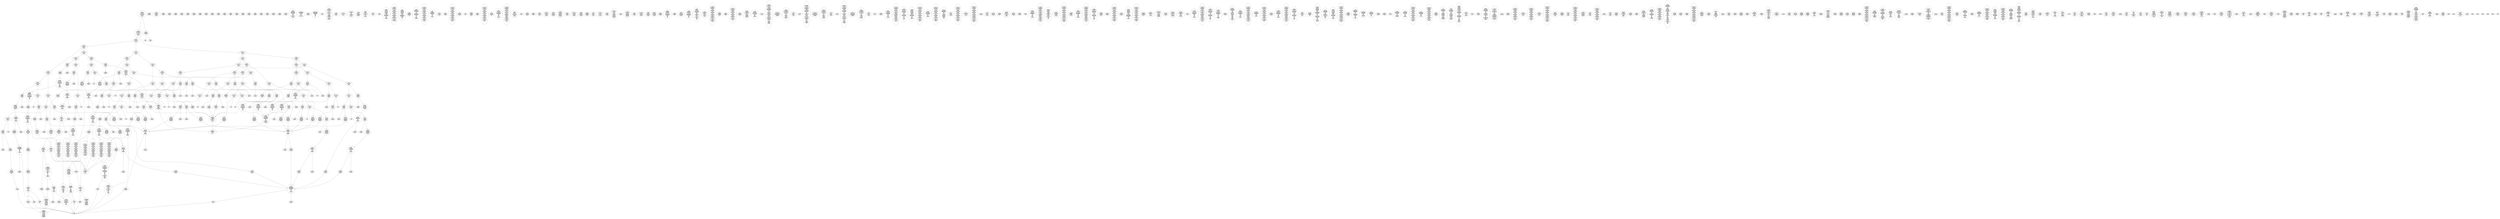 /* Generated by GvGen v.1.0 (https://www.github.com/stricaud/gvgen) */

digraph G {
compound=true;
   node1 [label="[anywhere]"];
   node2 [label="# 0x0
PUSHX Data
PUSHX Data
MSTORE
PUSHX LogicData
CALLDATASIZE
LT
PUSHX Data
JUMPI
"];
   node3 [label="# 0xd
PUSHX Data
CALLDATALOAD
PUSHX BitData
SHR
PUSHX LogicData
GT
PUSHX Data
JUMPI
"];
   node4 [label="# 0x1e
PUSHX LogicData
GT
PUSHX Data
JUMPI
"];
   node5 [label="# 0x29
PUSHX LogicData
GT
PUSHX Data
JUMPI
"];
   node6 [label="# 0x34
PUSHX LogicData
GT
PUSHX Data
JUMPI
"];
   node7 [label="# 0x3f
PUSHX LogicData
EQ
PUSHX Data
JUMPI
"];
   node8 [label="# 0x4a
PUSHX LogicData
EQ
PUSHX Data
JUMPI
"];
   node9 [label="# 0x55
PUSHX LogicData
EQ
PUSHX Data
JUMPI
"];
   node10 [label="# 0x60
STOP
"];
   node11 [label="# 0x61
JUMPDEST
PUSHX LogicData
EQ
PUSHX Data
JUMPI
"];
   node12 [label="# 0x6d
PUSHX LogicData
EQ
PUSHX Data
JUMPI
"];
   node13 [label="# 0x78
PUSHX LogicData
EQ
PUSHX Data
JUMPI
"];
   node14 [label="# 0x83
STOP
"];
   node15 [label="# 0x84
JUMPDEST
PUSHX LogicData
GT
PUSHX Data
JUMPI
"];
   node16 [label="# 0x90
PUSHX LogicData
EQ
PUSHX Data
JUMPI
"];
   node17 [label="# 0x9b
PUSHX LogicData
EQ
PUSHX Data
JUMPI
"];
   node18 [label="# 0xa6
PUSHX LogicData
EQ
PUSHX Data
JUMPI
"];
   node19 [label="# 0xb1
STOP
"];
   node20 [label="# 0xb2
JUMPDEST
PUSHX LogicData
EQ
PUSHX Data
JUMPI
"];
   node21 [label="# 0xbe
PUSHX LogicData
EQ
PUSHX Data
JUMPI
"];
   node22 [label="# 0xc9
PUSHX LogicData
EQ
PUSHX Data
JUMPI
"];
   node23 [label="# 0xd4
STOP
"];
   node24 [label="# 0xd5
JUMPDEST
PUSHX LogicData
GT
PUSHX Data
JUMPI
"];
   node25 [label="# 0xe1
PUSHX LogicData
GT
PUSHX Data
JUMPI
"];
   node26 [label="# 0xec
PUSHX LogicData
EQ
PUSHX Data
JUMPI
"];
   node27 [label="# 0xf7
PUSHX LogicData
EQ
PUSHX Data
JUMPI
"];
   node28 [label="# 0x102
PUSHX LogicData
EQ
PUSHX Data
JUMPI
"];
   node29 [label="# 0x10d
STOP
"];
   node30 [label="# 0x10e
JUMPDEST
PUSHX LogicData
EQ
PUSHX Data
JUMPI
"];
   node31 [label="# 0x11a
PUSHX LogicData
EQ
PUSHX Data
JUMPI
"];
   node32 [label="# 0x125
PUSHX LogicData
EQ
PUSHX Data
JUMPI
"];
   node33 [label="# 0x130
STOP
"];
   node34 [label="# 0x131
JUMPDEST
PUSHX LogicData
GT
PUSHX Data
JUMPI
"];
   node35 [label="# 0x13d
PUSHX LogicData
EQ
PUSHX Data
JUMPI
"];
   node36 [label="# 0x148
PUSHX LogicData
EQ
PUSHX Data
JUMPI
"];
   node37 [label="# 0x153
PUSHX LogicData
EQ
PUSHX Data
JUMPI
"];
   node38 [label="# 0x15e
STOP
"];
   node39 [label="# 0x15f
JUMPDEST
PUSHX LogicData
EQ
PUSHX Data
JUMPI
"];
   node40 [label="# 0x16b
PUSHX LogicData
EQ
PUSHX Data
JUMPI
"];
   node41 [label="# 0x176
STOP
"];
   node42 [label="# 0x177
JUMPDEST
PUSHX LogicData
GT
PUSHX Data
JUMPI
"];
   node43 [label="# 0x183
PUSHX LogicData
GT
PUSHX Data
JUMPI
"];
   node44 [label="# 0x18e
PUSHX LogicData
GT
PUSHX Data
JUMPI
"];
   node45 [label="# 0x199
PUSHX LogicData
EQ
PUSHX Data
JUMPI
"];
   node46 [label="# 0x1a4
PUSHX LogicData
EQ
PUSHX Data
JUMPI
"];
   node47 [label="# 0x1af
PUSHX LogicData
EQ
PUSHX Data
JUMPI
"];
   node48 [label="# 0x1ba
STOP
"];
   node49 [label="# 0x1bb
JUMPDEST
PUSHX LogicData
EQ
PUSHX Data
JUMPI
"];
   node50 [label="# 0x1c7
PUSHX LogicData
EQ
PUSHX Data
JUMPI
"];
   node51 [label="# 0x1d2
PUSHX LogicData
EQ
PUSHX Data
JUMPI
"];
   node52 [label="# 0x1dd
STOP
"];
   node53 [label="# 0x1de
JUMPDEST
PUSHX LogicData
GT
PUSHX Data
JUMPI
"];
   node54 [label="# 0x1ea
PUSHX LogicData
EQ
PUSHX Data
JUMPI
"];
   node55 [label="# 0x1f5
PUSHX LogicData
EQ
PUSHX Data
JUMPI
"];
   node56 [label="# 0x200
PUSHX LogicData
EQ
PUSHX Data
JUMPI
"];
   node57 [label="# 0x20b
STOP
"];
   node58 [label="# 0x20c
JUMPDEST
PUSHX LogicData
EQ
PUSHX Data
JUMPI
"];
   node59 [label="# 0x218
PUSHX LogicData
EQ
PUSHX Data
JUMPI
"];
   node60 [label="# 0x223
STOP
"];
   node61 [label="# 0x224
JUMPDEST
PUSHX LogicData
GT
PUSHX Data
JUMPI
"];
   node62 [label="# 0x230
PUSHX LogicData
GT
PUSHX Data
JUMPI
"];
   node63 [label="# 0x23b
PUSHX LogicData
EQ
PUSHX Data
JUMPI
"];
   node64 [label="# 0x246
PUSHX LogicData
EQ
PUSHX Data
JUMPI
"];
   node65 [label="# 0x251
PUSHX LogicData
EQ
PUSHX Data
JUMPI
"];
   node66 [label="# 0x25c
STOP
"];
   node67 [label="# 0x25d
JUMPDEST
PUSHX LogicData
EQ
PUSHX Data
JUMPI
"];
   node68 [label="# 0x269
PUSHX LogicData
EQ
PUSHX Data
JUMPI
"];
   node69 [label="# 0x274
PUSHX LogicData
EQ
PUSHX Data
JUMPI
"];
   node70 [label="# 0x27f
STOP
"];
   node71 [label="# 0x280
JUMPDEST
PUSHX LogicData
GT
PUSHX Data
JUMPI
"];
   node72 [label="# 0x28c
PUSHX LogicData
EQ
PUSHX Data
JUMPI
"];
   node73 [label="# 0x297
PUSHX LogicData
EQ
PUSHX Data
JUMPI
"];
   node74 [label="# 0x2a2
PUSHX LogicData
EQ
PUSHX Data
JUMPI
"];
   node75 [label="# 0x2ad
STOP
"];
   node76 [label="# 0x2ae
JUMPDEST
PUSHX LogicData
EQ
PUSHX Data
JUMPI
"];
   node77 [label="# 0x2ba
PUSHX LogicData
EQ
PUSHX Data
JUMPI
"];
   node78 [label="# 0x2c5
STOP
"];
   node79 [label="# 0x2c6
JUMPDEST
CALLDATASIZE
PUSHX Data
JUMPI
"];
   node80 [label="# 0x2cc
STOP
"];
   node81 [label="# 0x2cd
JUMPDEST
STOP
"];
   node82 [label="# 0x2cf
JUMPDEST
CALLVALUE
ISZERO
PUSHX Data
JUMPI
"];
   node83 [label="# 0x2d7
PUSHX Data
REVERT
"];
   node84 [label="# 0x2db
JUMPDEST
PUSHX Data
PUSHX Data
CALLDATASIZE
PUSHX Data
PUSHX Data
JUMP
"];
   node85 [label="# 0x2ea
JUMPDEST
PUSHX Data
JUMP
"];
   node86 [label="# 0x2ef
JUMPDEST
PUSHX MemData
MLOAD
ISZERO
ISZERO
MSTORE
PUSHX ArithData
ADD
"];
   node87 [label="# 0x2fb
JUMPDEST
PUSHX MemData
MLOAD
SUB
RETURN
"];
   node88 [label="# 0x304
JUMPDEST
CALLVALUE
ISZERO
PUSHX Data
JUMPI
"];
   node89 [label="# 0x30c
PUSHX Data
REVERT
"];
   node90 [label="# 0x310
JUMPDEST
PUSHX Data
PUSHX Data
JUMP
"];
   node91 [label="# 0x319
JUMPDEST
PUSHX MemData
MLOAD
PUSHX Data
PUSHX Data
JUMP
"];
   node92 [label="# 0x326
JUMPDEST
CALLVALUE
ISZERO
PUSHX Data
JUMPI
"];
   node93 [label="# 0x32e
PUSHX Data
REVERT
"];
   node94 [label="# 0x332
JUMPDEST
PUSHX Data
PUSHX Data
CALLDATASIZE
PUSHX Data
PUSHX Data
JUMP
"];
   node95 [label="# 0x341
JUMPDEST
PUSHX Data
JUMP
"];
   node96 [label="# 0x346
JUMPDEST
PUSHX MemData
MLOAD
PUSHX ArithData
PUSHX BitData
PUSHX BitData
SHL
SUB
AND
MSTORE
PUSHX ArithData
ADD
PUSHX Data
JUMP
"];
   node97 [label="# 0x35e
JUMPDEST
CALLVALUE
ISZERO
PUSHX Data
JUMPI
"];
   node98 [label="# 0x366
PUSHX Data
REVERT
"];
   node99 [label="# 0x36a
JUMPDEST
PUSHX Data
PUSHX Data
CALLDATASIZE
PUSHX Data
PUSHX Data
JUMP
"];
   node100 [label="# 0x379
JUMPDEST
PUSHX Data
JUMP
"];
   node101 [label="# 0x37e
JUMPDEST
CALLVALUE
ISZERO
PUSHX Data
JUMPI
"];
   node102 [label="# 0x386
PUSHX Data
REVERT
"];
   node103 [label="# 0x38a
JUMPDEST
PUSHX Data
PUSHX Data
JUMP
"];
   node104 [label="# 0x393
JUMPDEST
PUSHX MemData
MLOAD
MSTORE
PUSHX ArithData
ADD
PUSHX Data
JUMP
"];
   node105 [label="# 0x3a1
JUMPDEST
CALLVALUE
ISZERO
PUSHX Data
JUMPI
"];
   node106 [label="# 0x3a9
PUSHX Data
REVERT
"];
   node107 [label="# 0x3ad
JUMPDEST
PUSHX StorData
SLOAD
PUSHX Data
PUSHX Data
DIV
PUSHX BitData
AND
JUMP
"];
   node108 [label="# 0x3c0
JUMPDEST
CALLVALUE
ISZERO
PUSHX Data
JUMPI
"];
   node109 [label="# 0x3c8
PUSHX Data
REVERT
"];
   node110 [label="# 0x3cc
JUMPDEST
PUSHX Data
PUSHX Data
CALLDATASIZE
PUSHX Data
PUSHX Data
JUMP
"];
   node111 [label="# 0x3db
JUMPDEST
PUSHX Data
JUMP
"];
   node112 [label="# 0x3e0
JUMPDEST
CALLVALUE
ISZERO
PUSHX Data
JUMPI
"];
   node113 [label="# 0x3e8
PUSHX Data
REVERT
"];
   node114 [label="# 0x3ec
JUMPDEST
PUSHX StorData
SLOAD
PUSHX Data
PUSHX Data
DIV
PUSHX BitData
AND
JUMP
"];
   node115 [label="# 0x400
JUMPDEST
CALLVALUE
ISZERO
PUSHX Data
JUMPI
"];
   node116 [label="# 0x408
PUSHX Data
REVERT
"];
   node117 [label="# 0x40c
JUMPDEST
PUSHX Data
PUSHX Data
JUMP
"];
   node118 [label="# 0x415
JUMPDEST
CALLVALUE
ISZERO
PUSHX Data
JUMPI
"];
   node119 [label="# 0x41d
PUSHX Data
REVERT
"];
   node120 [label="# 0x421
JUMPDEST
PUSHX Data
PUSHX Data
CALLDATASIZE
PUSHX Data
PUSHX Data
JUMP
"];
   node121 [label="# 0x430
JUMPDEST
PUSHX Data
JUMP
"];
   node122 [label="# 0x435
JUMPDEST
CALLVALUE
ISZERO
PUSHX Data
JUMPI
"];
   node123 [label="# 0x43d
PUSHX Data
REVERT
"];
   node124 [label="# 0x441
JUMPDEST
PUSHX Data
PUSHX Data
JUMP
"];
   node125 [label="# 0x44a
JUMPDEST
CALLVALUE
ISZERO
PUSHX Data
JUMPI
"];
   node126 [label="# 0x452
PUSHX Data
REVERT
"];
   node127 [label="# 0x456
JUMPDEST
PUSHX Data
PUSHX Data
JUMP
"];
   node128 [label="# 0x45f
JUMPDEST
PUSHX Data
PUSHX Data
CALLDATASIZE
PUSHX Data
PUSHX Data
JUMP
"];
   node129 [label="# 0x46d
JUMPDEST
PUSHX Data
JUMP
"];
   node130 [label="# 0x472
JUMPDEST
CALLVALUE
ISZERO
PUSHX Data
JUMPI
"];
   node131 [label="# 0x47a
PUSHX Data
REVERT
"];
   node132 [label="# 0x47e
JUMPDEST
PUSHX Data
PUSHX Data
CALLDATASIZE
PUSHX Data
PUSHX Data
JUMP
"];
   node133 [label="# 0x48d
JUMPDEST
PUSHX Data
JUMP
"];
   node134 [label="# 0x492
JUMPDEST
CALLVALUE
ISZERO
PUSHX Data
JUMPI
"];
   node135 [label="# 0x49a
PUSHX Data
REVERT
"];
   node136 [label="# 0x49e
JUMPDEST
PUSHX Data
PUSHX Data
CALLDATASIZE
PUSHX Data
PUSHX Data
JUMP
"];
   node137 [label="# 0x4ad
JUMPDEST
PUSHX Data
JUMP
"];
   node138 [label="# 0x4b2
JUMPDEST
CALLVALUE
ISZERO
PUSHX Data
JUMPI
"];
   node139 [label="# 0x4ba
PUSHX Data
REVERT
"];
   node140 [label="# 0x4be
JUMPDEST
PUSHX Data
PUSHX StorData
SLOAD
JUMP
"];
   node141 [label="# 0x4c8
JUMPDEST
CALLVALUE
ISZERO
PUSHX Data
JUMPI
"];
   node142 [label="# 0x4d0
PUSHX Data
REVERT
"];
   node143 [label="# 0x4d4
JUMPDEST
PUSHX Data
PUSHX Data
CALLDATASIZE
PUSHX Data
PUSHX Data
JUMP
"];
   node144 [label="# 0x4e3
JUMPDEST
PUSHX Data
JUMP
"];
   node145 [label="# 0x4e8
JUMPDEST
CALLVALUE
ISZERO
PUSHX Data
JUMPI
"];
   node146 [label="# 0x4f0
PUSHX Data
REVERT
"];
   node147 [label="# 0x4f4
JUMPDEST
PUSHX Data
PUSHX Data
CALLDATASIZE
PUSHX Data
PUSHX Data
JUMP
"];
   node148 [label="# 0x503
JUMPDEST
PUSHX Data
JUMP
"];
   node149 [label="# 0x508
JUMPDEST
CALLVALUE
ISZERO
PUSHX Data
JUMPI
"];
   node150 [label="# 0x510
PUSHX Data
REVERT
"];
   node151 [label="# 0x514
JUMPDEST
PUSHX Data
PUSHX Data
CALLDATASIZE
PUSHX Data
PUSHX Data
JUMP
"];
   node152 [label="# 0x523
JUMPDEST
PUSHX Data
JUMP
"];
   node153 [label="# 0x528
JUMPDEST
CALLVALUE
ISZERO
PUSHX Data
JUMPI
"];
   node154 [label="# 0x530
PUSHX Data
REVERT
"];
   node155 [label="# 0x534
JUMPDEST
PUSHX Data
PUSHX Data
JUMP
"];
   node156 [label="# 0x53d
JUMPDEST
CALLVALUE
ISZERO
PUSHX Data
JUMPI
"];
   node157 [label="# 0x545
PUSHX Data
REVERT
"];
   node158 [label="# 0x549
JUMPDEST
PUSHX Data
PUSHX Data
JUMP
"];
   node159 [label="# 0x552
JUMPDEST
CALLVALUE
ISZERO
PUSHX Data
JUMPI
"];
   node160 [label="# 0x55a
PUSHX Data
REVERT
"];
   node161 [label="# 0x55e
JUMPDEST
PUSHX Data
PUSHX Data
CALLDATASIZE
PUSHX Data
PUSHX Data
JUMP
"];
   node162 [label="# 0x56d
JUMPDEST
PUSHX Data
JUMP
"];
   node163 [label="# 0x572
JUMPDEST
CALLVALUE
ISZERO
PUSHX Data
JUMPI
"];
   node164 [label="# 0x57a
PUSHX Data
REVERT
"];
   node165 [label="# 0x57e
JUMPDEST
PUSHX Data
PUSHX StorData
SLOAD
JUMP
"];
   node166 [label="# 0x588
JUMPDEST
CALLVALUE
ISZERO
PUSHX Data
JUMPI
"];
   node167 [label="# 0x590
PUSHX Data
REVERT
"];
   node168 [label="# 0x594
JUMPDEST
PUSHX StorData
SLOAD
PUSHX Data
PUSHX ArithData
PUSHX BitData
PUSHX BitData
SHL
SUB
AND
JUMP
"];
   node169 [label="# 0x5a8
JUMPDEST
CALLVALUE
ISZERO
PUSHX Data
JUMPI
"];
   node170 [label="# 0x5b0
PUSHX Data
REVERT
"];
   node171 [label="# 0x5b4
JUMPDEST
PUSHX StorData
SLOAD
PUSHX ArithData
PUSHX BitData
PUSHX BitData
SHL
SUB
AND
PUSHX Data
JUMP
"];
   node172 [label="# 0x5c6
JUMPDEST
CALLVALUE
ISZERO
PUSHX Data
JUMPI
"];
   node173 [label="# 0x5ce
PUSHX Data
REVERT
"];
   node174 [label="# 0x5d2
JUMPDEST
PUSHX StorData
SLOAD
PUSHX Data
PUSHX ArithData
PUSHX BitData
PUSHX BitData
SHL
SUB
AND
JUMP
"];
   node175 [label="# 0x5e6
JUMPDEST
CALLVALUE
ISZERO
PUSHX Data
JUMPI
"];
   node176 [label="# 0x5ee
PUSHX Data
REVERT
"];
   node177 [label="# 0x5f2
JUMPDEST
PUSHX Data
PUSHX Data
CALLDATASIZE
PUSHX Data
PUSHX Data
JUMP
"];
   node178 [label="# 0x601
JUMPDEST
PUSHX Data
JUMP
"];
   node179 [label="# 0x606
JUMPDEST
CALLVALUE
ISZERO
PUSHX Data
JUMPI
"];
   node180 [label="# 0x60e
PUSHX Data
REVERT
"];
   node181 [label="# 0x612
JUMPDEST
PUSHX Data
PUSHX Data
JUMP
"];
   node182 [label="# 0x61b
JUMPDEST
CALLVALUE
ISZERO
PUSHX Data
JUMPI
"];
   node183 [label="# 0x623
PUSHX Data
REVERT
"];
   node184 [label="# 0x627
JUMPDEST
PUSHX StorData
SLOAD
PUSHX Data
PUSHX ArithData
PUSHX BitData
PUSHX BitData
SHL
SUB
AND
JUMP
"];
   node185 [label="# 0x63b
JUMPDEST
PUSHX Data
PUSHX Data
CALLDATASIZE
PUSHX Data
PUSHX Data
JUMP
"];
   node186 [label="# 0x649
JUMPDEST
PUSHX Data
JUMP
"];
   node187 [label="# 0x64e
JUMPDEST
CALLVALUE
ISZERO
PUSHX Data
JUMPI
"];
   node188 [label="# 0x656
PUSHX Data
REVERT
"];
   node189 [label="# 0x65a
JUMPDEST
PUSHX Data
PUSHX Data
CALLDATASIZE
PUSHX Data
PUSHX Data
JUMP
"];
   node190 [label="# 0x669
JUMPDEST
PUSHX Data
JUMP
"];
   node191 [label="# 0x66e
JUMPDEST
CALLVALUE
ISZERO
PUSHX Data
JUMPI
"];
   node192 [label="# 0x676
PUSHX Data
REVERT
"];
   node193 [label="# 0x67a
JUMPDEST
PUSHX Data
PUSHX Data
CALLDATASIZE
PUSHX Data
PUSHX Data
JUMP
"];
   node194 [label="# 0x689
JUMPDEST
PUSHX Data
JUMP
"];
   node195 [label="# 0x68e
JUMPDEST
CALLVALUE
ISZERO
PUSHX Data
JUMPI
"];
   node196 [label="# 0x696
PUSHX Data
REVERT
"];
   node197 [label="# 0x69a
JUMPDEST
PUSHX Data
PUSHX Data
CALLDATASIZE
PUSHX Data
PUSHX Data
JUMP
"];
   node198 [label="# 0x6a9
JUMPDEST
PUSHX Data
JUMP
"];
   node199 [label="# 0x6ae
JUMPDEST
CALLVALUE
ISZERO
PUSHX Data
JUMPI
"];
   node200 [label="# 0x6b6
PUSHX Data
REVERT
"];
   node201 [label="# 0x6ba
JUMPDEST
PUSHX Data
PUSHX StorData
SLOAD
JUMP
"];
   node202 [label="# 0x6c4
JUMPDEST
CALLVALUE
ISZERO
PUSHX Data
JUMPI
"];
   node203 [label="# 0x6cc
PUSHX Data
REVERT
"];
   node204 [label="# 0x6d0
JUMPDEST
PUSHX Data
PUSHX StorData
SLOAD
JUMP
"];
   node205 [label="# 0x6da
JUMPDEST
CALLVALUE
ISZERO
PUSHX Data
JUMPI
"];
   node206 [label="# 0x6e2
PUSHX Data
REVERT
"];
   node207 [label="# 0x6e6
JUMPDEST
PUSHX Data
PUSHX Data
CALLDATASIZE
PUSHX Data
PUSHX Data
JUMP
"];
   node208 [label="# 0x6f5
JUMPDEST
PUSHX Data
JUMP
"];
   node209 [label="# 0x6fa
JUMPDEST
CALLVALUE
ISZERO
PUSHX Data
JUMPI
"];
   node210 [label="# 0x702
PUSHX Data
REVERT
"];
   node211 [label="# 0x706
JUMPDEST
PUSHX StorData
SLOAD
PUSHX Data
PUSHX ArithData
PUSHX BitData
PUSHX BitData
SHL
SUB
AND
JUMP
"];
   node212 [label="# 0x71a
JUMPDEST
CALLVALUE
ISZERO
PUSHX Data
JUMPI
"];
   node213 [label="# 0x722
PUSHX Data
REVERT
"];
   node214 [label="# 0x726
JUMPDEST
PUSHX Data
PUSHX Data
CALLDATASIZE
PUSHX Data
PUSHX Data
JUMP
"];
   node215 [label="# 0x735
JUMPDEST
PUSHX Data
JUMP
"];
   node216 [label="# 0x73a
JUMPDEST
CALLVALUE
ISZERO
PUSHX Data
JUMPI
"];
   node217 [label="# 0x742
PUSHX Data
REVERT
"];
   node218 [label="# 0x746
JUMPDEST
PUSHX Data
PUSHX Data
CALLDATASIZE
PUSHX Data
PUSHX Data
JUMP
"];
   node219 [label="# 0x755
JUMPDEST
PUSHX Data
JUMP
"];
   node220 [label="# 0x75a
JUMPDEST
CALLVALUE
ISZERO
PUSHX Data
JUMPI
"];
   node221 [label="# 0x762
PUSHX Data
REVERT
"];
   node222 [label="# 0x766
JUMPDEST
PUSHX StorData
SLOAD
PUSHX Data
PUSHX BitData
AND
JUMP
"];
   node223 [label="# 0x774
JUMPDEST
CALLVALUE
ISZERO
PUSHX Data
JUMPI
"];
   node224 [label="# 0x77c
PUSHX Data
REVERT
"];
   node225 [label="# 0x780
JUMPDEST
PUSHX Data
PUSHX Data
JUMP
"];
   node226 [label="# 0x789
JUMPDEST
CALLVALUE
ISZERO
PUSHX Data
JUMPI
"];
   node227 [label="# 0x791
PUSHX Data
REVERT
"];
   node228 [label="# 0x795
JUMPDEST
PUSHX Data
PUSHX Data
CALLDATASIZE
PUSHX Data
PUSHX Data
JUMP
"];
   node229 [label="# 0x7a4
JUMPDEST
PUSHX Data
JUMP
"];
   node230 [label="# 0x7a9
JUMPDEST
CALLVALUE
ISZERO
PUSHX Data
JUMPI
"];
   node231 [label="# 0x7b1
PUSHX Data
REVERT
"];
   node232 [label="# 0x7b5
JUMPDEST
PUSHX Data
PUSHX Data
JUMP
"];
   node233 [label="# 0x7bf
JUMPDEST
CALLVALUE
ISZERO
PUSHX Data
JUMPI
"];
   node234 [label="# 0x7c7
PUSHX Data
REVERT
"];
   node235 [label="# 0x7cb
JUMPDEST
PUSHX Data
PUSHX Data
CALLDATASIZE
PUSHX Data
PUSHX Data
JUMP
"];
   node236 [label="# 0x7da
JUMPDEST
PUSHX Data
JUMP
"];
   node237 [label="# 0x7df
JUMPDEST
PUSHX Data
PUSHX ArithData
PUSHX BitData
PUSHX BitData
SHL
SUB
NOT
AND
PUSHX LogicData
EQ
PUSHX Data
JUMPI
"];
   node238 [label="# 0x814
PUSHX ArithData
PUSHX BitData
PUSHX BitData
SHL
SUB
NOT
AND
PUSHX LogicData
EQ
"];
   node239 [label="# 0x842
JUMPDEST
PUSHX Data
JUMPI
"];
   node240 [label="# 0x848
PUSHX LogicData
PUSHX ArithData
PUSHX BitData
PUSHX BitData
SHL
SUB
NOT
AND
EQ
"];
   node241 [label="# 0x876
JUMPDEST
JUMP
"];
   node242 [label="# 0x87c
JUMPDEST
PUSHX Data
PUSHX StorData
SLOAD
PUSHX Data
PUSHX Data
JUMP
"];
   node243 [label="# 0x88b
JUMPDEST
PUSHX ArithData
ADD
PUSHX ArithData
DIV
MUL
PUSHX ArithData
ADD
PUSHX MemData
MLOAD
ADD
PUSHX Data
MSTORE
MSTORE
PUSHX ArithData
ADD
SLOAD
PUSHX Data
PUSHX Data
JUMP
"];
   node244 [label="# 0x8b7
JUMPDEST
ISZERO
PUSHX Data
JUMPI
"];
   node245 [label="# 0x8be
PUSHX LogicData
LT
PUSHX Data
JUMPI
"];
   node246 [label="# 0x8c6
PUSHX ArithData
SLOAD
DIV
MUL
MSTORE
PUSHX ArithData
ADD
PUSHX Data
JUMP
"];
   node247 [label="# 0x8d9
JUMPDEST
ADD
PUSHX Data
MSTORE
PUSHX Data
PUSHX Data
SHA3
"];
   node248 [label="# 0x8e7
JUMPDEST
SLOAD
MSTORE
PUSHX ArithData
ADD
PUSHX ArithData
ADD
GT
PUSHX Data
JUMPI
"];
   node249 [label="# 0x8fb
SUB
PUSHX BitData
AND
ADD
"];
   node250 [label="# 0x904
JUMPDEST
JUMP
"];
   node251 [label="# 0x90e
JUMPDEST
PUSHX Data
MSTORE
PUSHX Data
PUSHX Data
MSTORE
PUSHX Data
SHA3
SLOAD
PUSHX ArithData
PUSHX BitData
PUSHX BitData
SHL
SUB
AND
PUSHX Data
JUMPI
"];
   node252 [label="# 0x92b
PUSHX MemData
MLOAD
PUSHX BitData
PUSHX BitData
SHL
MSTORE
PUSHX Data
PUSHX ArithData
ADD
MSTORE
PUSHX Data
PUSHX ArithData
ADD
MSTORE
PUSHX Data
PUSHX ArithData
ADD
MSTORE
PUSHX BitData
PUSHX BitData
SHL
PUSHX ArithData
ADD
MSTORE
PUSHX ArithData
ADD
"];
   node253 [label="# 0x983
JUMPDEST
PUSHX MemData
MLOAD
SUB
REVERT
"];
   node254 [label="# 0x98c
JUMPDEST
PUSHX Data
MSTORE
PUSHX Data
PUSHX Data
MSTORE
PUSHX Data
SHA3
SLOAD
PUSHX ArithData
PUSHX BitData
PUSHX BitData
SHL
SUB
AND
JUMP
"];
   node255 [label="# 0x9a8
JUMPDEST
PUSHX Data
PUSHX Data
PUSHX Data
JUMP
"];
   node256 [label="# 0x9b3
JUMPDEST
PUSHX ArithData
PUSHX BitData
PUSHX BitData
SHL
SUB
AND
PUSHX ArithData
PUSHX BitData
PUSHX BitData
SHL
SUB
AND
EQ
ISZERO
PUSHX Data
JUMPI
"];
   node257 [label="# 0x9d0
PUSHX MemData
MLOAD
PUSHX BitData
PUSHX BitData
SHL
MSTORE
PUSHX Data
PUSHX ArithData
ADD
MSTORE
PUSHX Data
PUSHX ArithData
ADD
MSTORE
PUSHX Data
PUSHX ArithData
ADD
MSTORE
PUSHX Data
PUSHX ArithData
ADD
MSTORE
PUSHX ArithData
ADD
PUSHX Data
JUMP
"];
   node258 [label="# 0xa3d
JUMPDEST
CALLER
PUSHX ArithData
PUSHX BitData
PUSHX BitData
SHL
SUB
AND
EQ
PUSHX Data
JUMPI
"];
   node259 [label="# 0xa4f
PUSHX Data
CALLER
PUSHX Data
JUMP
"];
   node260 [label="# 0xa59
JUMPDEST
PUSHX Data
JUMPI
"];
   node261 [label="# 0xa5e
PUSHX MemData
MLOAD
PUSHX BitData
PUSHX BitData
SHL
MSTORE
PUSHX Data
PUSHX ArithData
ADD
MSTORE
PUSHX Data
PUSHX ArithData
ADD
MSTORE
PUSHX Data
PUSHX ArithData
ADD
MSTORE
PUSHX Data
PUSHX ArithData
ADD
MSTORE
PUSHX ArithData
ADD
PUSHX Data
JUMP
"];
   node262 [label="# 0xacb
JUMPDEST
PUSHX Data
PUSHX Data
JUMP
"];
   node263 [label="# 0xad5
JUMPDEST
JUMP
"];
   node264 [label="# 0xada
JUMPDEST
PUSHX Data
PUSHX Data
PUSHX StorData
SLOAD
JUMP
"];
   node265 [label="# 0xae5
JUMPDEST
JUMP
"];
   node266 [label="# 0xaea
JUMPDEST
PUSHX Data
CALLER
PUSHX Data
JUMP
"];
   node267 [label="# 0xaf4
JUMPDEST
PUSHX Data
JUMPI
"];
   node268 [label="# 0xaf9
PUSHX MemData
MLOAD
PUSHX BitData
PUSHX BitData
SHL
MSTORE
PUSHX Data
PUSHX ArithData
ADD
MSTORE
PUSHX Data
PUSHX ArithData
ADD
MSTORE
PUSHX Data
PUSHX ArithData
ADD
MSTORE
PUSHX Data
PUSHX ArithData
ADD
MSTORE
PUSHX ArithData
ADD
PUSHX Data
JUMP
"];
   node269 [label="# 0xb66
JUMPDEST
PUSHX Data
PUSHX Data
JUMP
"];
   node270 [label="# 0xb71
JUMPDEST
PUSHX StorData
SLOAD
PUSHX ArithData
PUSHX BitData
PUSHX BitData
SHL
SUB
AND
CALLER
EQ
PUSHX Data
JUMPI
"];
   node271 [label="# 0xb84
PUSHX MemData
MLOAD
PUSHX BitData
PUSHX BitData
SHL
MSTORE
PUSHX Data
PUSHX ArithData
ADD
MSTORE
PUSHX ArithData
ADD
MSTORE
PUSHX MemData
MLOAD
PUSHX Data
PUSHX Data
CODECOPY
MLOAD
MSTORE
PUSHX ArithData
ADD
MSTORE
PUSHX ArithData
ADD
PUSHX Data
JUMP
"];
   node272 [label="# 0xbb9
JUMPDEST
PUSHX Data
PUSHX Data
PUSHX StorData
SLOAD
PUSHX ArithData
PUSHX BitData
PUSHX BitData
SHL
SUB
AND
JUMP
"];
   node273 [label="# 0xbce
JUMPDEST
PUSHX Data
PUSHX Data
JUMP
"];
   node274 [label="# 0xbd5
JUMPDEST
JUMP
"];
   node275 [label="# 0xbd7
JUMPDEST
PUSHX StorData
SLOAD
PUSHX ArithData
PUSHX BitData
PUSHX BitData
SHL
SUB
AND
CALLER
EQ
PUSHX Data
JUMPI
"];
   node276 [label="# 0xbea
PUSHX MemData
MLOAD
PUSHX BitData
PUSHX BitData
SHL
MSTORE
PUSHX Data
PUSHX ArithData
ADD
MSTORE
PUSHX ArithData
ADD
MSTORE
PUSHX MemData
MLOAD
PUSHX Data
PUSHX Data
CODECOPY
MLOAD
MSTORE
PUSHX ArithData
ADD
MSTORE
PUSHX ArithData
ADD
PUSHX Data
JUMP
"];
   node277 [label="# 0xc1f
JUMPDEST
MLOAD
PUSHX Data
PUSHX Data
PUSHX ArithData
ADD
PUSHX Data
JUMP
"];
   node278 [label="# 0xc32
JUMPDEST
JUMP
"];
   node279 [label="# 0xc36
JUMPDEST
PUSHX StorData
SLOAD
PUSHX ArithData
PUSHX BitData
PUSHX BitData
SHL
SUB
AND
CALLER
EQ
PUSHX Data
JUMPI
"];
   node280 [label="# 0xc49
PUSHX MemData
MLOAD
PUSHX BitData
PUSHX BitData
SHL
MSTORE
PUSHX Data
PUSHX ArithData
ADD
MSTORE
PUSHX ArithData
ADD
MSTORE
PUSHX MemData
MLOAD
PUSHX Data
PUSHX Data
CODECOPY
MLOAD
MSTORE
PUSHX ArithData
ADD
MSTORE
PUSHX ArithData
ADD
PUSHX Data
JUMP
"];
   node281 [label="# 0xc7e
JUMPDEST
PUSHX StorData
SLOAD
PUSHX BitData
NOT
AND
PUSHX BitData
AND
ISZERO
OR
SSTORE
JUMP
"];
   node282 [label="# 0xc92
JUMPDEST
PUSHX StorData
SLOAD
PUSHX ArithData
PUSHX BitData
PUSHX BitData
SHL
SUB
AND
CALLER
EQ
PUSHX Data
JUMPI
"];
   node283 [label="# 0xca5
PUSHX MemData
MLOAD
PUSHX BitData
PUSHX BitData
SHL
MSTORE
PUSHX Data
PUSHX ArithData
ADD
MSTORE
PUSHX ArithData
ADD
MSTORE
PUSHX MemData
MLOAD
PUSHX Data
PUSHX Data
CODECOPY
MLOAD
MSTORE
PUSHX ArithData
ADD
MSTORE
PUSHX ArithData
ADD
PUSHX Data
JUMP
"];
   node284 [label="# 0xcda
JUMPDEST
SELFBALANCE
PUSHX Data
JUMPI
"];
   node285 [label="# 0xce1
PUSHX MemData
MLOAD
PUSHX BitData
PUSHX BitData
SHL
MSTORE
PUSHX Data
PUSHX ArithData
ADD
MSTORE
PUSHX Data
PUSHX ArithData
ADD
MSTORE
PUSHX Data
PUSHX ArithData
ADD
MSTORE
PUSHX ArithData
ADD
PUSHX Data
JUMP
"];
   node286 [label="# 0xd28
JUMPDEST
PUSHX Data
PUSHX Data
PUSHX StorData
SLOAD
PUSHX Data
PUSHX Data
PUSHX Data
PUSHX Data
JUMP
"];
   node287 [label="# 0xd3f
JUMPDEST
PUSHX Data
PUSHX Data
JUMP
"];
   node288 [label="# 0xd49
JUMPDEST
PUSHX Data
JUMP
"];
   node289 [label="# 0xd4e
JUMPDEST
ISZERO
PUSHX Data
JUMPI
"];
   node290 [label="# 0xd57
PUSHX StorData
PUSHX Data
SLOAD
PUSHX Data
PUSHX Data
JUMP
"];
   node291 [label="# 0xd68
JUMPDEST
SSTORE
PUSHX Data
PUSHX Data
PUSHX Data
JUMP
"];
   node292 [label="# 0xd8c
JUMPDEST
PUSHX StorData
SLOAD
PUSHX Data
PUSHX Data
PUSHX Data
PUSHX Data
PUSHX Data
JUMP
"];
   node293 [label="# 0xda0
JUMPDEST
ISZERO
PUSHX Data
JUMPI
"];
   node294 [label="# 0xda9
PUSHX StorData
PUSHX Data
SLOAD
PUSHX Data
PUSHX Data
JUMP
"];
   node295 [label="# 0xdba
JUMPDEST
SSTORE
PUSHX Data
PUSHX Data
PUSHX Data
JUMP
"];
   node296 [label="# 0xdde
JUMPDEST
PUSHX Data
PUSHX Data
PUSHX Data
JUMP
"];
   node297 [label="# 0xde9
JUMPDEST
GT
ISZERO
PUSHX Data
JUMPI
"];
   node298 [label="# 0xdf1
PUSHX StorData
SLOAD
PUSHX Data
DIV
PUSHX BitData
AND
"];
   node299 [label="# 0xdfe
JUMPDEST
ISZERO
PUSHX Data
JUMPI
"];
   node300 [label="# 0xe04
PUSHX StorData
SLOAD
PUSHX BitData
NOT
AND
SSTORE
PUSHX StorData
SLOAD
PUSHX Data
PUSHX Data
PUSHX Data
PUSHX Data
JUMP
"];
   node301 [label="# 0xe2c
JUMPDEST
SSTORE
"];
   node302 [label="# 0xe32
JUMPDEST
PUSHX StorData
SLOAD
PUSHX Data
PUSHX Data
PUSHX Data
PUSHX Data
PUSHX Data
JUMP
"];
   node303 [label="# 0xe46
JUMPDEST
ISZERO
PUSHX Data
JUMPI
"];
   node304 [label="# 0xe4f
PUSHX StorData
PUSHX Data
SLOAD
PUSHX Data
PUSHX Data
JUMP
"];
   node305 [label="# 0xe60
JUMPDEST
SSTORE
PUSHX Data
PUSHX Data
PUSHX Data
JUMP
"];
   node306 [label="# 0xe84
JUMPDEST
PUSHX Data
PUSHX Data
PUSHX Data
PUSHX Data
JUMP
"];
   node307 [label="# 0xe91
JUMPDEST
PUSHX Data
PUSHX Data
JUMP
"];
   node308 [label="# 0xe9b
JUMPDEST
PUSHX Data
PUSHX Data
PUSHX StorData
SLOAD
PUSHX ArithData
PUSHX BitData
PUSHX BitData
SHL
SUB
AND
JUMP
"];
   node309 [label="# 0xeb2
JUMPDEST
PUSHX Data
JUMP
"];
   node310 [label="# 0xeb8
JUMPDEST
PUSHX Data
PUSHX Data
SELFBALANCE
PUSHX Data
JUMP
"];
   node311 [label="# 0xed6
JUMPDEST
PUSHX Data
PUSHX Data
PUSHX StorData
SLOAD
PUSHX ArithData
PUSHX BitData
PUSHX BitData
SHL
SUB
AND
JUMP
"];
   node312 [label="# 0xf09
JUMPDEST
PUSHX Data
MLOAD
PUSHX ArithData
PUSHX BitData
PUSHX BitData
SHL
SUB
AND
MSTORE
PUSHX ArithData
ADD
MSTORE
ADD
PUSHX MemData
MLOAD
SUB
LOGX
JUMP
"];
   node313 [label="# 0xf2e
JUMPDEST
PUSHX StorData
SLOAD
PUSHX Data
DIV
PUSHX BitData
AND
PUSHX Data
JUMPI
"];
   node314 [label="# 0xf3e
PUSHX MemData
MLOAD
PUSHX BitData
PUSHX BitData
SHL
MSTORE
PUSHX Data
PUSHX ArithData
ADD
MSTORE
PUSHX Data
PUSHX ArithData
ADD
MSTORE
PUSHX Data
PUSHX ArithData
ADD
MSTORE
PUSHX BitData
PUSHX BitData
SHL
PUSHX ArithData
ADD
MSTORE
PUSHX ArithData
ADD
PUSHX Data
JUMP
"];
   node315 [label="# 0xf90
JUMPDEST
PUSHX Data
CALLER
PUSHX Data
JUMP
"];
   node316 [label="# 0xf99
JUMPDEST
PUSHX Data
JUMPI
"];
   node317 [label="# 0xf9e
PUSHX MemData
MLOAD
PUSHX BitData
PUSHX BitData
SHL
MSTORE
PUSHX Data
PUSHX ArithData
ADD
MSTORE
PUSHX Data
PUSHX ArithData
ADD
MSTORE
PUSHX Data
PUSHX ArithData
ADD
MSTORE
PUSHX ArithData
ADD
PUSHX Data
JUMP
"];
   node318 [label="# 0xfe5
JUMPDEST
PUSHX Data
PUSHX Data
JUMP
"];
   node319 [label="# 0xfee
JUMPDEST
JUMP
"];
   node320 [label="# 0xff1
JUMPDEST
PUSHX Data
PUSHX MemData
MLOAD
PUSHX ArithData
ADD
PUSHX Data
MSTORE
PUSHX Data
MSTORE
PUSHX Data
JUMP
"];
   node321 [label="# 0x100c
JUMPDEST
PUSHX Data
PUSHX ArithData
PUSHX BitData
PUSHX BitData
SHL
SUB
AND
PUSHX Data
JUMPI
"];
   node322 [label="# 0x101d
PUSHX Data
JUMP
"];
   node323 [label="# 0x1024
JUMPDEST
PUSHX StorData
SLOAD
PUSHX MemData
MLOAD
PUSHX Data
MSTORE
PUSHX ArithData
PUSHX BitData
PUSHX BitData
SHL
SUB
AND
PUSHX ArithData
ADD
MSTORE
PUSHX Data
PUSHX ArithData
ADD
MSTORE
PUSHX Data
AND
PUSHX Data
PUSHX ArithData
ADD
PUSHX Data
PUSHX MemData
MLOAD
SUB
GAS
STATICCALL
ISZERO
ISZERO
PUSHX Data
JUMPI
"];
   node324 [label="# 0x1084
RETURNDATASIZE
PUSHX Data
RETURNDATACOPY
RETURNDATASIZE
PUSHX Data
REVERT
"];
   node325 [label="# 0x108d
JUMPDEST
PUSHX MemData
MLOAD
RETURNDATASIZE
PUSHX BitData
NOT
PUSHX ArithData
ADD
AND
ADD
PUSHX Data
MSTORE
ADD
PUSHX Data
PUSHX Data
JUMP
"];
   node326 [label="# 0x10b1
JUMPDEST
GT
ISZERO
PUSHX Data
JUMPI
"];
   node327 [label="# 0x10b8
PUSHX Data
JUMP
"];
   node328 [label="# 0x10bf
JUMPDEST
PUSHX StorData
SLOAD
PUSHX MemData
MLOAD
PUSHX BitData
PUSHX BitData
SHL
MSTORE
PUSHX ArithData
PUSHX BitData
PUSHX BitData
SHL
SUB
AND
PUSHX ArithData
ADD
MSTORE
PUSHX Data
AND
PUSHX Data
PUSHX ArithData
ADD
PUSHX Data
PUSHX MemData
MLOAD
SUB
GAS
STATICCALL
ISZERO
ISZERO
PUSHX Data
JUMPI
"];
   node329 [label="# 0x1101
RETURNDATASIZE
PUSHX Data
RETURNDATACOPY
RETURNDATASIZE
PUSHX Data
REVERT
"];
   node330 [label="# 0x110a
JUMPDEST
PUSHX MemData
MLOAD
RETURNDATASIZE
PUSHX BitData
NOT
PUSHX ArithData
ADD
AND
ADD
PUSHX Data
MSTORE
ADD
PUSHX Data
PUSHX Data
JUMP
"];
   node331 [label="# 0x112e
JUMPDEST
GT
ISZERO
PUSHX Data
JUMPI
"];
   node332 [label="# 0x1135
PUSHX Data
JUMP
"];
   node333 [label="# 0x113c
JUMPDEST
PUSHX StorData
SLOAD
PUSHX MemData
MLOAD
PUSHX BitData
PUSHX BitData
SHL
MSTORE
PUSHX ArithData
PUSHX BitData
PUSHX BitData
SHL
SUB
AND
PUSHX ArithData
ADD
MSTORE
PUSHX Data
AND
PUSHX Data
PUSHX ArithData
ADD
PUSHX Data
PUSHX MemData
MLOAD
SUB
GAS
STATICCALL
ISZERO
ISZERO
PUSHX Data
JUMPI
"];
   node334 [label="# 0x117e
RETURNDATASIZE
PUSHX Data
RETURNDATACOPY
RETURNDATASIZE
PUSHX Data
REVERT
"];
   node335 [label="# 0x1187
JUMPDEST
PUSHX MemData
MLOAD
RETURNDATASIZE
PUSHX BitData
NOT
PUSHX ArithData
ADD
AND
ADD
PUSHX Data
MSTORE
ADD
PUSHX Data
PUSHX Data
JUMP
"];
   node336 [label="# 0x11ab
JUMPDEST
GT
ISZERO
PUSHX Data
JUMPI
"];
   node337 [label="# 0x11b2
PUSHX Data
JUMP
"];
   node338 [label="# 0x11b9
JUMPDEST
PUSHX Data
JUMP
"];
   node339 [label="# 0x11c1
JUMPDEST
PUSHX StorData
SLOAD
PUSHX ArithData
PUSHX BitData
PUSHX BitData
SHL
SUB
AND
CALLER
EQ
PUSHX Data
JUMPI
"];
   node340 [label="# 0x11d4
PUSHX MemData
MLOAD
PUSHX BitData
PUSHX BitData
SHL
MSTORE
PUSHX Data
PUSHX ArithData
ADD
MSTORE
PUSHX ArithData
ADD
MSTORE
PUSHX MemData
MLOAD
PUSHX Data
PUSHX Data
CODECOPY
MLOAD
MSTORE
PUSHX ArithData
ADD
MSTORE
PUSHX ArithData
ADD
PUSHX Data
JUMP
"];
   node341 [label="# 0x1209
JUMPDEST
PUSHX StorData
SLOAD
PUSHX ArithData
PUSHX BitData
PUSHX BitData
SHL
SUB
NOT
AND
PUSHX ArithData
PUSHX BitData
PUSHX BitData
SHL
SUB
AND
OR
SSTORE
JUMP
"];
   node342 [label="# 0x122b
JUMPDEST
PUSHX Data
MSTORE
PUSHX Data
PUSHX Data
MSTORE
PUSHX Data
SHA3
SLOAD
PUSHX ArithData
PUSHX BitData
PUSHX BitData
SHL
SUB
AND
PUSHX Data
JUMPI
"];
   node343 [label="# 0x1249
PUSHX MemData
MLOAD
PUSHX BitData
PUSHX BitData
SHL
MSTORE
PUSHX Data
PUSHX ArithData
ADD
MSTORE
PUSHX Data
PUSHX ArithData
ADD
MSTORE
PUSHX Data
PUSHX ArithData
ADD
MSTORE
PUSHX Data
PUSHX ArithData
ADD
MSTORE
PUSHX ArithData
ADD
PUSHX Data
JUMP
"];
   node344 [label="# 0x12b6
JUMPDEST
PUSHX Data
PUSHX ArithData
PUSHX BitData
PUSHX BitData
SHL
SUB
AND
PUSHX Data
JUMPI
"];
   node345 [label="# 0x12c7
PUSHX MemData
MLOAD
PUSHX BitData
PUSHX BitData
SHL
MSTORE
PUSHX Data
PUSHX ArithData
ADD
MSTORE
PUSHX Data
PUSHX ArithData
ADD
MSTORE
PUSHX Data
PUSHX ArithData
ADD
MSTORE
PUSHX Data
PUSHX ArithData
ADD
MSTORE
PUSHX ArithData
ADD
PUSHX Data
JUMP
"];
   node346 [label="# 0x1334
JUMPDEST
PUSHX ArithData
PUSHX BitData
PUSHX BitData
SHL
SUB
AND
PUSHX Data
MSTORE
PUSHX Data
PUSHX Data
MSTORE
PUSHX Data
SHA3
SLOAD
JUMP
"];
   node347 [label="# 0x1350
JUMPDEST
PUSHX StorData
SLOAD
PUSHX ArithData
PUSHX BitData
PUSHX BitData
SHL
SUB
AND
CALLER
EQ
PUSHX Data
JUMPI
"];
   node348 [label="# 0x1363
PUSHX MemData
MLOAD
PUSHX BitData
PUSHX BitData
SHL
MSTORE
PUSHX Data
PUSHX ArithData
ADD
MSTORE
PUSHX ArithData
ADD
MSTORE
PUSHX MemData
MLOAD
PUSHX Data
PUSHX Data
CODECOPY
MLOAD
MSTORE
PUSHX ArithData
ADD
MSTORE
PUSHX ArithData
ADD
PUSHX Data
JUMP
"];
   node349 [label="# 0x1398
JUMPDEST
PUSHX Data
PUSHX Data
PUSHX Data
JUMP
"];
   node350 [label="# 0x13a2
JUMPDEST
PUSHX StorData
SLOAD
PUSHX ArithData
PUSHX BitData
PUSHX BitData
SHL
SUB
AND
CALLER
EQ
PUSHX Data
JUMPI
"];
   node351 [label="# 0x13b5
PUSHX MemData
MLOAD
PUSHX BitData
PUSHX BitData
SHL
MSTORE
PUSHX Data
PUSHX ArithData
ADD
MSTORE
PUSHX ArithData
ADD
MSTORE
PUSHX MemData
MLOAD
PUSHX Data
PUSHX Data
CODECOPY
MLOAD
MSTORE
PUSHX ArithData
ADD
MSTORE
PUSHX ArithData
ADD
PUSHX Data
JUMP
"];
   node352 [label="# 0x13ea
JUMPDEST
PUSHX Data
PUSHX Data
PUSHX StorData
SLOAD
JUMP
"];
   node353 [label="# 0x13f5
JUMPDEST
PUSHX Data
PUSHX Data
PUSHX Data
JUMP
"];
   node354 [label="# 0x1404
JUMPDEST
GT
ISZERO
PUSHX Data
JUMPI
"];
   node355 [label="# 0x140b
PUSHX MemData
MLOAD
PUSHX BitData
PUSHX BitData
SHL
MSTORE
PUSHX Data
PUSHX ArithData
ADD
MSTORE
PUSHX Data
PUSHX ArithData
ADD
MSTORE
PUSHX Data
PUSHX ArithData
ADD
MSTORE
PUSHX Data
PUSHX ArithData
ADD
MSTORE
PUSHX ArithData
ADD
PUSHX Data
JUMP
"];
   node356 [label="# 0x1478
JUMPDEST
PUSHX LogicData
LT
PUSHX Data
JUMPI
"];
   node357 [label="# 0x1481
PUSHX MemData
MLOAD
PUSHX BitData
PUSHX BitData
SHL
MSTORE
PUSHX Data
PUSHX ArithData
ADD
MSTORE
PUSHX Data
PUSHX ArithData
ADD
MSTORE
PUSHX Data
PUSHX ArithData
ADD
MSTORE
PUSHX BitData
PUSHX BitData
SHL
PUSHX ArithData
ADD
MSTORE
PUSHX ArithData
ADD
PUSHX Data
JUMP
"];
   node358 [label="# 0x14d2
JUMPDEST
PUSHX Data
"];
   node359 [label="# 0x14d5
JUMPDEST
LT
ISZERO
PUSHX Data
JUMPI
"];
   node360 [label="# 0x14de
PUSHX Data
PUSHX Data
PUSHX Data
JUMP
"];
   node361 [label="# 0x14eb
JUMPDEST
PUSHX Data
JUMP
"];
   node362 [label="# 0x14f0
JUMPDEST
PUSHX Data
PUSHX StorData
SLOAD
PUSHX ArithData
ADD
SSTORE
JUMP
"];
   node363 [label="# 0x14fe
JUMPDEST
PUSHX Data
PUSHX Data
JUMP
"];
   node364 [label="# 0x1508
JUMPDEST
PUSHX Data
JUMP
"];
   node365 [label="# 0x1510
JUMPDEST
JUMP
"];
   node366 [label="# 0x1516
JUMPDEST
PUSHX StorData
SLOAD
PUSHX ArithData
PUSHX BitData
PUSHX BitData
SHL
SUB
AND
CALLER
EQ
PUSHX Data
JUMPI
"];
   node367 [label="# 0x1529
PUSHX MemData
MLOAD
PUSHX BitData
PUSHX BitData
SHL
MSTORE
PUSHX Data
PUSHX ArithData
ADD
MSTORE
PUSHX ArithData
ADD
MSTORE
PUSHX MemData
MLOAD
PUSHX Data
PUSHX Data
CODECOPY
MLOAD
MSTORE
PUSHX ArithData
ADD
MSTORE
PUSHX ArithData
ADD
PUSHX Data
JUMP
"];
   node368 [label="# 0x155e
JUMPDEST
PUSHX Data
SSTORE
PUSHX Data
MLOAD
CALLER
MSTORE
PUSHX ArithData
ADD
MSTORE
PUSHX Data
ADD
PUSHX MemData
MLOAD
SUB
LOGX
JUMP
"];
   node369 [label="# 0x159f
JUMPDEST
PUSHX Data
PUSHX StorData
SLOAD
PUSHX Data
PUSHX Data
JUMP
"];
   node370 [label="# 0x15ae
JUMPDEST
PUSHX StorData
SLOAD
PUSHX BitData
AND
PUSHX Data
JUMPI
"];
   node371 [label="# 0x15b9
PUSHX MemData
MLOAD
PUSHX BitData
PUSHX BitData
SHL
MSTORE
PUSHX Data
PUSHX ArithData
ADD
MSTORE
PUSHX Data
PUSHX ArithData
ADD
MSTORE
PUSHX Data
PUSHX ArithData
ADD
MSTORE
PUSHX BitData
PUSHX BitData
SHL
PUSHX ArithData
ADD
MSTORE
PUSHX ArithData
ADD
PUSHX Data
JUMP
"];
   node372 [label="# 0x160b
JUMPDEST
PUSHX Data
CALLER
PUSHX Data
JUMP
"];
   node373 [label="# 0x1616
JUMPDEST
PUSHX StorData
SLOAD
PUSHX ArithData
PUSHX BitData
PUSHX BitData
SHL
SUB
AND
CALLER
EQ
PUSHX Data
JUMPI
"];
   node374 [label="# 0x1629
PUSHX MemData
MLOAD
PUSHX BitData
PUSHX BitData
SHL
MSTORE
PUSHX Data
PUSHX ArithData
ADD
MSTORE
PUSHX ArithData
ADD
MSTORE
PUSHX MemData
MLOAD
PUSHX Data
PUSHX Data
CODECOPY
MLOAD
MSTORE
PUSHX ArithData
ADD
MSTORE
PUSHX ArithData
ADD
PUSHX Data
JUMP
"];
   node375 [label="# 0x165e
JUMPDEST
PUSHX StorData
SLOAD
PUSHX ArithData
PUSHX BitData
PUSHX BitData
SHL
SUB
NOT
AND
PUSHX ArithData
PUSHX BitData
PUSHX BitData
SHL
SUB
AND
OR
SSTORE
JUMP
"];
   node376 [label="# 0x1680
JUMPDEST
PUSHX Data
CALLER
PUSHX Data
JUMP
"];
   node377 [label="# 0x168a
JUMPDEST
PUSHX Data
JUMPI
"];
   node378 [label="# 0x168f
PUSHX MemData
MLOAD
PUSHX BitData
PUSHX BitData
SHL
MSTORE
PUSHX Data
PUSHX ArithData
ADD
MSTORE
PUSHX Data
PUSHX ArithData
ADD
MSTORE
PUSHX Data
PUSHX ArithData
ADD
MSTORE
PUSHX Data
PUSHX ArithData
ADD
MSTORE
PUSHX ArithData
ADD
PUSHX Data
JUMP
"];
   node379 [label="# 0x16fc
JUMPDEST
PUSHX Data
PUSHX Data
JUMP
"];
   node380 [label="# 0x1708
JUMPDEST
PUSHX Data
MSTORE
PUSHX Data
PUSHX Data
MSTORE
PUSHX Data
SHA3
SLOAD
PUSHX Data
PUSHX ArithData
PUSHX BitData
PUSHX BitData
SHL
SUB
AND
PUSHX Data
JUMPI
"];
   node381 [label="# 0x1728
PUSHX MemData
MLOAD
PUSHX BitData
PUSHX BitData
SHL
MSTORE
PUSHX Data
PUSHX ArithData
ADD
MSTORE
PUSHX Data
PUSHX ArithData
ADD
MSTORE
PUSHX Data
PUSHX ArithData
ADD
MSTORE
PUSHX Data
PUSHX ArithData
ADD
MSTORE
PUSHX ArithData
ADD
PUSHX Data
JUMP
"];
   node382 [label="# 0x1795
JUMPDEST
PUSHX Data
PUSHX Data
PUSHX Data
JUMP
"];
   node383 [label="# 0x179f
JUMPDEST
PUSHX LogicData
MLOAD
GT
PUSHX Data
JUMPI
"];
   node384 [label="# 0x17ab
PUSHX MemData
MLOAD
PUSHX ArithData
ADD
PUSHX Data
MSTORE
PUSHX Data
MSTORE
PUSHX Data
JUMP
"];
   node385 [label="# 0x17bf
JUMPDEST
PUSHX Data
PUSHX Data
JUMP
"];
   node386 [label="# 0x17c9
JUMPDEST
PUSHX MemData
MLOAD
PUSHX ArithData
ADD
PUSHX Data
PUSHX Data
JUMP
"];
   node387 [label="# 0x17da
JUMPDEST
PUSHX MemData
MLOAD
PUSHX ArithData
SUB
SUB
MSTORE
PUSHX Data
MSTORE
"];
   node388 [label="# 0x17ea
JUMPDEST
JUMP
"];
   node389 [label="# 0x17f1
JUMPDEST
PUSHX StorData
SLOAD
PUSHX ArithData
PUSHX BitData
PUSHX BitData
SHL
SUB
AND
CALLER
EQ
PUSHX Data
JUMPI
"];
   node390 [label="# 0x1804
PUSHX MemData
MLOAD
PUSHX BitData
PUSHX BitData
SHL
MSTORE
PUSHX Data
PUSHX ArithData
ADD
MSTORE
PUSHX ArithData
ADD
MSTORE
PUSHX MemData
MLOAD
PUSHX Data
PUSHX Data
CODECOPY
MLOAD
MSTORE
PUSHX ArithData
ADD
MSTORE
PUSHX ArithData
ADD
PUSHX Data
JUMP
"];
   node391 [label="# 0x1839
JUMPDEST
PUSHX StorData
SLOAD
PUSHX ArithData
PUSHX BitData
PUSHX BitData
SHL
SUB
NOT
AND
PUSHX ArithData
PUSHX BitData
PUSHX BitData
SHL
SUB
AND
OR
SSTORE
JUMP
"];
   node392 [label="# 0x185b
JUMPDEST
PUSHX StorData
SLOAD
PUSHX Data
PUSHX ArithData
PUSHX BitData
PUSHX BitData
SHL
SUB
AND
AND
EQ
ISZERO
PUSHX Data
JUMPI
"];
   node393 [label="# 0x1875
PUSHX Data
PUSHX Data
JUMP
"];
   node394 [label="# 0x187c
JUMPDEST
PUSHX ArithData
PUSHX BitData
PUSHX BitData
SHL
SUB
AND
PUSHX Data
MSTORE
PUSHX Data
PUSHX Data
MSTORE
PUSHX Data
SHA3
AND
MSTORE
MSTORE
SHA3
SLOAD
PUSHX BitData
AND
JUMP
"];
   node395 [label="# 0x18ab
JUMPDEST
PUSHX StorData
SLOAD
PUSHX ArithData
PUSHX BitData
PUSHX BitData
SHL
SUB
AND
CALLER
EQ
PUSHX Data
JUMPI
"];
   node396 [label="# 0x18be
PUSHX MemData
MLOAD
PUSHX BitData
PUSHX BitData
SHL
MSTORE
PUSHX Data
PUSHX ArithData
ADD
MSTORE
PUSHX ArithData
ADD
MSTORE
PUSHX MemData
MLOAD
PUSHX Data
PUSHX Data
CODECOPY
MLOAD
MSTORE
PUSHX ArithData
ADD
MSTORE
PUSHX ArithData
ADD
PUSHX Data
JUMP
"];
   node397 [label="# 0x18f3
JUMPDEST
PUSHX StorData
SLOAD
PUSHX BitData
NOT
AND
PUSHX ArithData
DIV
PUSHX BitData
AND
ISZERO
MUL
OR
SSTORE
JUMP
"];
   node398 [label="# 0x1910
JUMPDEST
PUSHX StorData
SLOAD
PUSHX ArithData
PUSHX BitData
PUSHX BitData
SHL
SUB
AND
CALLER
EQ
PUSHX Data
JUMPI
"];
   node399 [label="# 0x1923
PUSHX MemData
MLOAD
PUSHX BitData
PUSHX BitData
SHL
MSTORE
PUSHX Data
PUSHX ArithData
ADD
MSTORE
PUSHX ArithData
ADD
MSTORE
PUSHX MemData
MLOAD
PUSHX Data
PUSHX Data
CODECOPY
MLOAD
MSTORE
PUSHX ArithData
ADD
MSTORE
PUSHX ArithData
ADD
PUSHX Data
JUMP
"];
   node400 [label="# 0x1958
JUMPDEST
PUSHX ArithData
PUSHX BitData
PUSHX BitData
SHL
SUB
AND
PUSHX Data
JUMPI
"];
   node401 [label="# 0x1967
PUSHX MemData
MLOAD
PUSHX BitData
PUSHX BitData
SHL
MSTORE
PUSHX Data
PUSHX ArithData
ADD
MSTORE
PUSHX Data
PUSHX ArithData
ADD
MSTORE
PUSHX Data
PUSHX ArithData
ADD
MSTORE
PUSHX Data
PUSHX ArithData
ADD
MSTORE
PUSHX ArithData
ADD
PUSHX Data
JUMP
"];
   node402 [label="# 0x19d4
JUMPDEST
PUSHX Data
PUSHX Data
JUMP
"];
   node403 [label="# 0x19dd
JUMPDEST
PUSHX StorData
SLOAD
PUSHX ArithData
PUSHX BitData
PUSHX BitData
SHL
SUB
AND
CALLER
EQ
PUSHX Data
JUMPI
"];
   node404 [label="# 0x19f0
PUSHX MemData
MLOAD
PUSHX BitData
PUSHX BitData
SHL
MSTORE
PUSHX Data
PUSHX ArithData
ADD
MSTORE
PUSHX ArithData
ADD
MSTORE
PUSHX MemData
MLOAD
PUSHX Data
PUSHX Data
CODECOPY
MLOAD
MSTORE
PUSHX ArithData
ADD
MSTORE
PUSHX ArithData
ADD
PUSHX Data
JUMP
"];
   node405 [label="# 0x1a25
JUMPDEST
PUSHX StorData
SLOAD
PUSHX ArithData
PUSHX BitData
PUSHX BitData
SHL
SUB
NOT
AND
PUSHX ArithData
PUSHX BitData
PUSHX BitData
SHL
SUB
AND
OR
SSTORE
JUMP
"];
   node406 [label="# 0x1a47
JUMPDEST
SLOAD
PUSHX ArithData
ADD
SSTORE
JUMP
"];
   node407 [label="# 0x1a50
JUMPDEST
EXTCODESIZE
ISZERO
ISZERO
JUMP
"];
   node408 [label="# 0x1a56
JUMPDEST
PUSHX Data
MSTORE
PUSHX Data
PUSHX Data
MSTORE
PUSHX Data
SHA3
SLOAD
PUSHX ArithData
PUSHX BitData
PUSHX BitData
SHL
SUB
NOT
AND
PUSHX ArithData
PUSHX BitData
PUSHX BitData
SHL
SUB
AND
OR
SSTORE
PUSHX Data
PUSHX Data
JUMP
"];
   node409 [label="# 0x1a8b
JUMPDEST
PUSHX ArithData
PUSHX BitData
PUSHX BitData
SHL
SUB
AND
PUSHX Data
PUSHX MemData
MLOAD
PUSHX MemData
MLOAD
SUB
LOGX
JUMP
"];
   node410 [label="# 0x1ac4
JUMPDEST
PUSHX Data
MSTORE
PUSHX Data
PUSHX Data
MSTORE
PUSHX Data
SHA3
SLOAD
PUSHX ArithData
PUSHX BitData
PUSHX BitData
SHL
SUB
AND
PUSHX Data
JUMPI
"];
   node411 [label="# 0x1ae1
PUSHX MemData
MLOAD
PUSHX BitData
PUSHX BitData
SHL
MSTORE
PUSHX Data
PUSHX ArithData
ADD
MSTORE
PUSHX Data
PUSHX ArithData
ADD
MSTORE
PUSHX Data
PUSHX ArithData
ADD
MSTORE
PUSHX BitData
PUSHX BitData
SHL
PUSHX ArithData
ADD
MSTORE
PUSHX ArithData
ADD
PUSHX Data
JUMP
"];
   node412 [label="# 0x1b3d
JUMPDEST
PUSHX Data
PUSHX Data
PUSHX Data
JUMP
"];
   node413 [label="# 0x1b48
JUMPDEST
PUSHX ArithData
PUSHX BitData
PUSHX BitData
SHL
SUB
AND
PUSHX ArithData
PUSHX BitData
PUSHX BitData
SHL
SUB
AND
EQ
PUSHX Data
JUMPI
"];
   node414 [label="# 0x1b65
PUSHX ArithData
PUSHX BitData
PUSHX BitData
SHL
SUB
AND
PUSHX Data
PUSHX Data
JUMP
"];
   node415 [label="# 0x1b78
JUMPDEST
PUSHX ArithData
PUSHX BitData
PUSHX BitData
SHL
SUB
AND
EQ
"];
   node416 [label="# 0x1b83
JUMPDEST
PUSHX Data
JUMPI
"];
   node417 [label="# 0x1b89
PUSHX Data
PUSHX Data
JUMP
"];
   node418 [label="# 0x1b93
JUMPDEST
JUMP
"];
   node419 [label="# 0x1b9b
JUMPDEST
PUSHX ArithData
PUSHX BitData
PUSHX BitData
SHL
SUB
AND
PUSHX Data
PUSHX Data
JUMP
"];
   node420 [label="# 0x1bae
JUMPDEST
PUSHX ArithData
PUSHX BitData
PUSHX BitData
SHL
SUB
AND
EQ
PUSHX Data
JUMPI
"];
   node421 [label="# 0x1bbd
PUSHX MemData
MLOAD
PUSHX BitData
PUSHX BitData
SHL
MSTORE
PUSHX Data
PUSHX ArithData
ADD
MSTORE
PUSHX Data
PUSHX ArithData
ADD
MSTORE
PUSHX Data
PUSHX ArithData
ADD
MSTORE
PUSHX Data
PUSHX ArithData
ADD
MSTORE
PUSHX ArithData
ADD
PUSHX Data
JUMP
"];
   node422 [label="# 0x1c2a
JUMPDEST
PUSHX ArithData
PUSHX BitData
PUSHX BitData
SHL
SUB
AND
PUSHX Data
JUMPI
"];
   node423 [label="# 0x1c39
PUSHX MemData
MLOAD
PUSHX BitData
PUSHX BitData
SHL
MSTORE
PUSHX Data
PUSHX ArithData
ADD
MSTORE
PUSHX ArithData
ADD
MSTORE
PUSHX Data
PUSHX ArithData
ADD
MSTORE
PUSHX Data
PUSHX ArithData
ADD
MSTORE
PUSHX ArithData
ADD
PUSHX Data
JUMP
"];
   node424 [label="# 0x1ca5
JUMPDEST
PUSHX Data
PUSHX Data
PUSHX Data
JUMP
"];
   node425 [label="# 0x1cb0
JUMPDEST
PUSHX ArithData
PUSHX BitData
PUSHX BitData
SHL
SUB
AND
PUSHX Data
MSTORE
PUSHX Data
PUSHX Data
MSTORE
PUSHX Data
SHA3
SLOAD
PUSHX Data
PUSHX Data
PUSHX Data
JUMP
"];
   node426 [label="# 0x1cd9
JUMPDEST
SSTORE
PUSHX ArithData
PUSHX BitData
PUSHX BitData
SHL
SUB
AND
PUSHX Data
MSTORE
PUSHX Data
PUSHX Data
MSTORE
PUSHX Data
SHA3
SLOAD
PUSHX Data
PUSHX Data
PUSHX Data
JUMP
"];
   node427 [label="# 0x1d07
JUMPDEST
SSTORE
PUSHX Data
MSTORE
PUSHX Data
PUSHX Data
MSTORE
PUSHX MemData
SHA3
SLOAD
PUSHX ArithData
PUSHX BitData
PUSHX BitData
SHL
SUB
NOT
AND
PUSHX ArithData
PUSHX BitData
PUSHX BitData
SHL
SUB
AND
OR
SSTORE
MLOAD
AND
PUSHX Data
LOGX
JUMP
"];
   node428 [label="# 0x1d68
JUMPDEST
PUSHX Data
GT
ISZERO
PUSHX Data
JUMPI
"];
   node429 [label="# 0x1d73
PUSHX Data
JUMP
"];
   node430 [label="# 0x1d79
JUMPDEST
PUSHX Data
JUMP
"];
   node431 [label="# 0x1d80
JUMPDEST
PUSHX Data
PUSHX ArithData
PUSHX BitData
PUSHX BitData
SHL
SUB
AND
PUSHX MemData
MLOAD
PUSHX Data
PUSHX MemData
MLOAD
SUB
GAS
CALL
RETURNDATASIZE
PUSHX LogicData
EQ
PUSHX Data
JUMPI
"];
   node432 [label="# 0x1dac
PUSHX MemData
MLOAD
PUSHX BitData
NOT
PUSHX ArithData
RETURNDATASIZE
ADD
AND
ADD
PUSHX Data
MSTORE
RETURNDATASIZE
MSTORE
RETURNDATASIZE
PUSHX Data
PUSHX ArithData
ADD
RETURNDATACOPY
PUSHX Data
JUMP
"];
   node433 [label="# 0x1dcd
JUMPDEST
PUSHX Data
"];
   node434 [label="# 0x1dd2
JUMPDEST
PUSHX Data
JUMPI
"];
   node435 [label="# 0x1ddc
PUSHX MemData
MLOAD
PUSHX BitData
PUSHX BitData
SHL
MSTORE
PUSHX Data
PUSHX ArithData
ADD
MSTORE
PUSHX Data
PUSHX ArithData
ADD
MSTORE
PUSHX Data
PUSHX ArithData
ADD
MSTORE
PUSHX ArithData
ADD
PUSHX Data
JUMP
"];
   node436 [label="# 0x1e23
JUMPDEST
PUSHX LogicData
GT
PUSHX Data
JUMPI
"];
   node437 [label="# 0x1e2c
PUSHX MemData
MLOAD
PUSHX BitData
PUSHX BitData
SHL
MSTORE
PUSHX Data
PUSHX ArithData
ADD
MSTORE
PUSHX Data
PUSHX ArithData
ADD
MSTORE
PUSHX Data
PUSHX ArithData
ADD
MSTORE
PUSHX ArithData
ADD
PUSHX Data
JUMP
"];
   node438 [label="# 0x1e73
JUMPDEST
PUSHX LogicData
LT
PUSHX Data
JUMPI
"];
   node439 [label="# 0x1e7c
PUSHX MemData
MLOAD
PUSHX BitData
PUSHX BitData
SHL
MSTORE
PUSHX Data
PUSHX ArithData
ADD
MSTORE
PUSHX Data
PUSHX ArithData
ADD
MSTORE
PUSHX Data
PUSHX ArithData
ADD
MSTORE
PUSHX BitData
PUSHX BitData
SHL
PUSHX ArithData
ADD
MSTORE
PUSHX ArithData
ADD
PUSHX Data
JUMP
"];
   node440 [label="# 0x1ecd
JUMPDEST
PUSHX Data
PUSHX Data
PUSHX StorData
SLOAD
JUMP
"];
   node441 [label="# 0x1ed8
JUMPDEST
PUSHX Data
PUSHX Data
PUSHX Data
JUMP
"];
   node442 [label="# 0x1ee7
JUMPDEST
GT
ISZERO
PUSHX Data
JUMPI
"];
   node443 [label="# 0x1eee
PUSHX MemData
MLOAD
PUSHX BitData
PUSHX BitData
SHL
MSTORE
PUSHX Data
PUSHX ArithData
ADD
MSTORE
PUSHX Data
PUSHX ArithData
ADD
MSTORE
PUSHX Data
PUSHX ArithData
ADD
MSTORE
PUSHX Data
PUSHX ArithData
ADD
MSTORE
PUSHX ArithData
ADD
PUSHX Data
JUMP
"];
   node444 [label="# 0x1f5b
JUMPDEST
PUSHX StorData
SLOAD
CALLVALUE
PUSHX Data
PUSHX Data
JUMP
"];
   node445 [label="# 0x1f6a
JUMPDEST
GT
ISZERO
PUSHX Data
JUMPI
"];
   node446 [label="# 0x1f71
PUSHX MemData
MLOAD
PUSHX BitData
PUSHX BitData
SHL
MSTORE
PUSHX Data
PUSHX ArithData
ADD
MSTORE
PUSHX Data
PUSHX ArithData
ADD
MSTORE
PUSHX Data
PUSHX ArithData
ADD
MSTORE
PUSHX ArithData
ADD
PUSHX Data
JUMP
"];
   node447 [label="# 0x1fb8
JUMPDEST
PUSHX Data
"];
   node448 [label="# 0x1fbb
JUMPDEST
LT
ISZERO
PUSHX Data
JUMPI
"];
   node449 [label="# 0x1fc4
PUSHX Data
CALLER
PUSHX Data
PUSHX Data
JUMP
"];
   node450 [label="# 0x1fd1
JUMPDEST
PUSHX Data
PUSHX StorData
SLOAD
PUSHX ArithData
ADD
SSTORE
JUMP
"];
   node451 [label="# 0x1fdf
JUMPDEST
PUSHX Data
PUSHX Data
JUMP
"];
   node452 [label="# 0x1fe9
JUMPDEST
PUSHX Data
JUMP
"];
   node453 [label="# 0x1ff1
JUMPDEST
PUSHX StorData
SLOAD
PUSHX ArithData
PUSHX BitData
PUSHX BitData
SHL
SUB
AND
PUSHX ArithData
PUSHX BitData
PUSHX BitData
SHL
SUB
NOT
AND
OR
SSTORE
PUSHX MemData
MLOAD
AND
PUSHX Data
LOGX
JUMP
"];
   node454 [label="# 0x2041
JUMPDEST
PUSHX Data
PUSHX Data
PUSHX Data
JUMP
"];
   node455 [label="# 0x204d
JUMPDEST
PUSHX Data
PUSHX MemData
MLOAD
PUSHX ArithData
ADD
PUSHX Data
MSTORE
PUSHX Data
MSTORE
PUSHX Data
JUMP
"];
   node456 [label="# 0x2067
JUMPDEST
PUSHX ArithData
PUSHX BitData
PUSHX BitData
SHL
SUB
AND
PUSHX ArithData
PUSHX BitData
PUSHX BitData
SHL
SUB
AND
EQ
ISZERO
PUSHX Data
JUMPI
"];
   node457 [label="# 0x2082
PUSHX MemData
MLOAD
PUSHX BitData
PUSHX BitData
SHL
MSTORE
PUSHX Data
PUSHX ArithData
ADD
MSTORE
PUSHX Data
PUSHX ArithData
ADD
MSTORE
PUSHX Data
PUSHX ArithData
ADD
MSTORE
PUSHX ArithData
ADD
PUSHX Data
JUMP
"];
   node458 [label="# 0x20c9
JUMPDEST
PUSHX ArithData
PUSHX BitData
PUSHX BitData
SHL
SUB
AND
PUSHX Data
MSTORE
PUSHX Data
PUSHX ArithData
MSTORE
PUSHX MemData
SHA3
AND
MSTORE
MSTORE
SHA3
SLOAD
PUSHX BitData
NOT
AND
ISZERO
ISZERO
OR
SSTORE
MLOAD
MSTORE
PUSHX Data
ADD
PUSHX MemData
MLOAD
SUB
LOGX
JUMP
"];
   node459 [label="# 0x2136
JUMPDEST
PUSHX Data
PUSHX Data
JUMP
"];
   node460 [label="# 0x2141
JUMPDEST
PUSHX Data
PUSHX Data
JUMP
"];
   node461 [label="# 0x214d
JUMPDEST
PUSHX Data
JUMPI
"];
   node462 [label="# 0x2152
PUSHX MemData
MLOAD
PUSHX BitData
PUSHX BitData
SHL
MSTORE
PUSHX Data
PUSHX ArithData
ADD
MSTORE
PUSHX Data
PUSHX ArithData
ADD
MSTORE
PUSHX Data
PUSHX ArithData
ADD
MSTORE
PUSHX BitData
PUSHX BitData
SHL
PUSHX ArithData
ADD
MSTORE
PUSHX ArithData
ADD
PUSHX Data
JUMP
"];
   node463 [label="# 0x21b4
JUMPDEST
PUSHX Data
PUSHX StorData
SLOAD
PUSHX Data
PUSHX Data
JUMP
"];
   node464 [label="# 0x21c3
JUMPDEST
PUSHX Data
PUSHX Data
JUMPI
"];
   node465 [label="# 0x21cb
PUSHX Data
MLOAD
ADD
MSTORE
PUSHX Data
MSTORE
PUSHX Data
PUSHX ArithData
ADD
MSTORE
JUMP
"];
   node466 [label="# 0x2203
JUMPDEST
PUSHX Data
"];
   node467 [label="# 0x2207
JUMPDEST
ISZERO
PUSHX Data
JUMPI
"];
   node468 [label="# 0x220e
PUSHX Data
PUSHX Data
JUMP
"];
   node469 [label="# 0x2217
JUMPDEST
PUSHX Data
PUSHX Data
PUSHX Data
JUMP
"];
   node470 [label="# 0x2226
JUMPDEST
PUSHX Data
JUMP
"];
   node471 [label="# 0x222d
JUMPDEST
PUSHX Data
PUSHX LogicData
GT
ISZERO
PUSHX Data
JUMPI
"];
   node472 [label="# 0x2241
PUSHX Data
PUSHX Data
JUMP
"];
   node473 [label="# 0x2248
JUMPDEST
PUSHX MemData
MLOAD
MSTORE
PUSHX ArithData
ADD
PUSHX BitData
NOT
AND
PUSHX ArithData
ADD
ADD
PUSHX Data
MSTORE
ISZERO
PUSHX Data
JUMPI
"];
   node474 [label="# 0x2266
PUSHX ArithData
ADD
CALLDATASIZE
CALLDATACOPY
ADD
"];
   node475 [label="# 0x2272
JUMPDEST
"];
   node476 [label="# 0x2276
JUMPDEST
ISZERO
PUSHX Data
JUMPI
"];
   node477 [label="# 0x227d
PUSHX Data
PUSHX Data
PUSHX Data
JUMP
"];
   node478 [label="# 0x2287
JUMPDEST
PUSHX Data
PUSHX Data
PUSHX Data
JUMP
"];
   node479 [label="# 0x2294
JUMPDEST
PUSHX Data
PUSHX Data
PUSHX Data
JUMP
"];
   node480 [label="# 0x229f
JUMPDEST
PUSHX BitData
SHL
MLOAD
LT
PUSHX Data
JUMPI
"];
   node481 [label="# 0x22ad
PUSHX Data
PUSHX Data
JUMP
"];
   node482 [label="# 0x22b4
JUMPDEST
PUSHX ArithData
ADD
ADD
PUSHX BitData
NOT
AND
PUSHX BitData
BYTE
MSTORE8
PUSHX Data
PUSHX Data
PUSHX Data
JUMP
"];
   node483 [label="# 0x22ee
JUMPDEST
PUSHX Data
JUMP
"];
   node484 [label="# 0x22f5
JUMPDEST
PUSHX Data
PUSHX Data
PUSHX Data
JUMP
"];
   node485 [label="# 0x2301
JUMPDEST
PUSHX Data
PUSHX Data
JUMP
"];
   node486 [label="# 0x230b
JUMPDEST
PUSHX Data
PUSHX Data
PUSHX Data
JUMP
"];
   node487 [label="# 0x2318
JUMPDEST
PUSHX Data
JUMPI
"];
   node488 [label="# 0x231d
PUSHX MemData
MLOAD
PUSHX BitData
PUSHX BitData
SHL
MSTORE
PUSHX Data
PUSHX ArithData
ADD
MSTORE
PUSHX Data
PUSHX ArithData
ADD
MSTORE
PUSHX Data
PUSHX ArithData
ADD
MSTORE
PUSHX BitData
PUSHX BitData
SHL
PUSHX ArithData
ADD
MSTORE
PUSHX ArithData
ADD
PUSHX Data
JUMP
"];
   node489 [label="# 0x237f
JUMPDEST
PUSHX Data
PUSHX ArithData
PUSHX BitData
PUSHX BitData
SHL
SUB
AND
EXTCODESIZE
ISZERO
PUSHX Data
JUMPI
"];
   node490 [label="# 0x2392
PUSHX MemData
MLOAD
PUSHX BitData
PUSHX BitData
SHL
MSTORE
PUSHX ArithData
PUSHX BitData
PUSHX BitData
SHL
SUB
AND
PUSHX Data
PUSHX Data
CALLER
PUSHX ArithData
ADD
PUSHX Data
JUMP
"];
   node491 [label="# 0x23c3
JUMPDEST
PUSHX Data
PUSHX MemData
MLOAD
SUB
PUSHX Data
GAS
CALL
ISZERO
PUSHX Data
JUMPI
"];
   node492 [label="# 0x23dc
PUSHX MemData
MLOAD
PUSHX ArithData
RETURNDATASIZE
ADD
PUSHX BitData
NOT
AND
ADD
MSTORE
PUSHX Data
ADD
PUSHX Data
JUMP
"];
   node493 [label="# 0x23fb
JUMPDEST
PUSHX Data
"];
   node494 [label="# 0x23fe
JUMPDEST
PUSHX Data
JUMPI
"];
   node495 [label="# 0x2403
RETURNDATASIZE
ISZERO
PUSHX Data
JUMPI
"];
   node496 [label="# 0x240b
PUSHX MemData
MLOAD
PUSHX BitData
NOT
PUSHX ArithData
RETURNDATASIZE
ADD
AND
ADD
PUSHX Data
MSTORE
RETURNDATASIZE
MSTORE
RETURNDATASIZE
PUSHX Data
PUSHX ArithData
ADD
RETURNDATACOPY
PUSHX Data
JUMP
"];
   node497 [label="# 0x242c
JUMPDEST
PUSHX Data
"];
   node498 [label="# 0x2431
JUMPDEST
MLOAD
PUSHX Data
JUMPI
"];
   node499 [label="# 0x2439
PUSHX MemData
MLOAD
PUSHX BitData
PUSHX BitData
SHL
MSTORE
PUSHX Data
PUSHX ArithData
ADD
MSTORE
PUSHX Data
PUSHX ArithData
ADD
MSTORE
PUSHX Data
PUSHX ArithData
ADD
MSTORE
PUSHX BitData
PUSHX BitData
SHL
PUSHX ArithData
ADD
MSTORE
PUSHX ArithData
ADD
PUSHX Data
JUMP
"];
   node500 [label="# 0x249b
JUMPDEST
MLOAD
PUSHX ArithData
ADD
REVERT
"];
   node501 [label="# 0x24a3
JUMPDEST
PUSHX ArithData
PUSHX BitData
PUSHX BitData
SHL
SUB
NOT
AND
PUSHX BitData
PUSHX BitData
SHL
EQ
PUSHX Data
JUMP
"];
   node502 [label="# 0x24bd
JUMPDEST
PUSHX Data
JUMP
"];
   node503 [label="# 0x24c8
JUMPDEST
PUSHX ArithData
PUSHX BitData
PUSHX BitData
SHL
SUB
AND
PUSHX Data
JUMPI
"];
   node504 [label="# 0x24d7
PUSHX MemData
MLOAD
PUSHX BitData
PUSHX BitData
SHL
MSTORE
PUSHX Data
PUSHX ArithData
ADD
MSTORE
PUSHX ArithData
ADD
MSTORE
PUSHX Data
PUSHX ArithData
ADD
MSTORE
PUSHX ArithData
ADD
PUSHX Data
JUMP
"];
   node505 [label="# 0x251e
JUMPDEST
PUSHX Data
MSTORE
PUSHX Data
PUSHX Data
MSTORE
PUSHX Data
SHA3
SLOAD
PUSHX ArithData
PUSHX BitData
PUSHX BitData
SHL
SUB
AND
ISZERO
PUSHX Data
JUMPI
"];
   node506 [label="# 0x253c
PUSHX MemData
MLOAD
PUSHX BitData
PUSHX BitData
SHL
MSTORE
PUSHX Data
PUSHX ArithData
ADD
MSTORE
PUSHX Data
PUSHX ArithData
ADD
MSTORE
PUSHX Data
PUSHX ArithData
ADD
MSTORE
PUSHX ArithData
ADD
PUSHX Data
JUMP
"];
   node507 [label="# 0x2583
JUMPDEST
PUSHX ArithData
PUSHX BitData
PUSHX BitData
SHL
SUB
AND
PUSHX Data
MSTORE
PUSHX Data
PUSHX Data
MSTORE
PUSHX Data
SHA3
SLOAD
PUSHX Data
PUSHX Data
PUSHX Data
JUMP
"];
   node508 [label="# 0x25ac
JUMPDEST
SSTORE
PUSHX Data
MSTORE
PUSHX Data
PUSHX Data
MSTORE
PUSHX MemData
SHA3
SLOAD
PUSHX ArithData
PUSHX BitData
PUSHX BitData
SHL
SUB
NOT
AND
PUSHX ArithData
PUSHX BitData
PUSHX BitData
SHL
SUB
AND
OR
SSTORE
MLOAD
PUSHX Data
LOGX
JUMP
"];
   node509 [label="# 0x260a
JUMPDEST
SLOAD
PUSHX Data
PUSHX Data
JUMP
"];
   node510 [label="# 0x2616
JUMPDEST
PUSHX Data
MSTORE
PUSHX Data
PUSHX Data
SHA3
PUSHX ArithData
ADD
PUSHX Data
DIV
ADD
PUSHX Data
JUMPI
"];
   node511 [label="# 0x2630
PUSHX Data
SSTORE
PUSHX Data
JUMP
"];
   node512 [label="# 0x2638
JUMPDEST
PUSHX LogicData
LT
PUSHX Data
JUMPI
"];
   node513 [label="# 0x2641
MLOAD
PUSHX BitData
NOT
AND
ADD
OR
SSTORE
PUSHX Data
JUMP
"];
   node514 [label="# 0x2651
JUMPDEST
ADD
PUSHX ArithData
ADD
SSTORE
ISZERO
PUSHX Data
JUMPI
"];
   node515 [label="# 0x2660
ADD
"];
   node516 [label="# 0x2663
JUMPDEST
GT
ISZERO
PUSHX Data
JUMPI
"];
   node517 [label="# 0x266c
MLOAD
SSTORE
PUSHX ArithData
ADD
PUSHX ArithData
ADD
PUSHX Data
JUMP
"];
   node518 [label="# 0x267e
JUMPDEST
PUSHX Data
PUSHX Data
JUMP
"];
   node519 [label="# 0x268a
JUMPDEST
JUMP
"];
   node520 [label="# 0x268e
JUMPDEST
"];
   node521 [label="# 0x268f
JUMPDEST
GT
ISZERO
PUSHX Data
JUMPI
"];
   node522 [label="# 0x2698
PUSHX Data
SSTORE
PUSHX ArithData
ADD
PUSHX Data
JUMP
"];
   node523 [label="# 0x26a3
JUMPDEST
PUSHX ArithData
PUSHX BitData
PUSHX BitData
SHL
SUB
NOT
AND
EQ
PUSHX Data
JUMPI
"];
   node524 [label="# 0x26b5
PUSHX Data
REVERT
"];
   node525 [label="# 0x26b9
JUMPDEST
PUSHX Data
PUSHX LogicData
SUB
SLT
ISZERO
PUSHX Data
JUMPI
"];
   node526 [label="# 0x26c7
PUSHX Data
REVERT
"];
   node527 [label="# 0x26cb
JUMPDEST
CALLDATALOAD
PUSHX Data
PUSHX Data
JUMP
"];
   node528 [label="# 0x26d6
JUMPDEST
PUSHX Data
"];
   node529 [label="# 0x26d9
JUMPDEST
LT
ISZERO
PUSHX Data
JUMPI
"];
   node530 [label="# 0x26e2
ADD
MLOAD
ADD
MSTORE
PUSHX ArithData
ADD
PUSHX Data
JUMP
"];
   node531 [label="# 0x26f1
JUMPDEST
GT
ISZERO
PUSHX Data
JUMPI
"];
   node532 [label="# 0x26fa
PUSHX Data
ADD
MSTORE
JUMP
"];
   node533 [label="# 0x2702
JUMPDEST
PUSHX Data
MLOAD
MSTORE
PUSHX Data
PUSHX ArithData
ADD
PUSHX ArithData
ADD
PUSHX Data
JUMP
"];
   node534 [label="# 0x271a
JUMPDEST
PUSHX ArithData
ADD
PUSHX BitData
NOT
AND
ADD
PUSHX ArithData
ADD
JUMP
"];
   node535 [label="# 0x272e
JUMPDEST
PUSHX Data
MSTORE
PUSHX Data
PUSHX Data
PUSHX ArithData
ADD
PUSHX Data
JUMP
"];
   node536 [label="# 0x2741
JUMPDEST
PUSHX Data
PUSHX LogicData
SUB
SLT
ISZERO
PUSHX Data
JUMPI
"];
   node537 [label="# 0x274f
PUSHX Data
REVERT
"];
   node538 [label="# 0x2753
JUMPDEST
CALLDATALOAD
JUMP
"];
   node539 [label="# 0x275a
JUMPDEST
CALLDATALOAD
PUSHX ArithData
PUSHX BitData
PUSHX BitData
SHL
SUB
AND
EQ
PUSHX Data
JUMPI
"];
   node540 [label="# 0x276d
PUSHX Data
REVERT
"];
   node541 [label="# 0x2771
JUMPDEST
JUMP
"];
   node542 [label="# 0x2776
JUMPDEST
PUSHX Data
PUSHX LogicData
SUB
SLT
ISZERO
PUSHX Data
JUMPI
"];
   node543 [label="# 0x2785
PUSHX Data
REVERT
"];
   node544 [label="# 0x2789
JUMPDEST
PUSHX Data
PUSHX Data
JUMP
"];
   node545 [label="# 0x2792
JUMPDEST
PUSHX ArithData
ADD
CALLDATALOAD
JUMP
"];
   node546 [label="# 0x27a0
JUMPDEST
PUSHX Data
PUSHX Data
PUSHX LogicData
SUB
SLT
ISZERO
PUSHX Data
JUMPI
"];
   node547 [label="# 0x27b1
PUSHX Data
REVERT
"];
   node548 [label="# 0x27b5
JUMPDEST
PUSHX Data
PUSHX Data
JUMP
"];
   node549 [label="# 0x27be
JUMPDEST
PUSHX Data
PUSHX ArithData
ADD
PUSHX Data
JUMP
"];
   node550 [label="# 0x27cc
JUMPDEST
PUSHX ArithData
ADD
CALLDATALOAD
JUMP
"];
   node551 [label="# 0x27dc
JUMPDEST
PUSHX BitData
PUSHX BitData
SHL
PUSHX Data
MSTORE
PUSHX Data
PUSHX Data
MSTORE
PUSHX Data
PUSHX Data
REVERT
"];
   node552 [label="# 0x27f2
JUMPDEST
PUSHX Data
PUSHX LogicData
GT
ISZERO
PUSHX Data
JUMPI
"];
   node553 [label="# 0x2806
PUSHX Data
PUSHX Data
JUMP
"];
   node554 [label="# 0x280d
JUMPDEST
PUSHX MemData
MLOAD
PUSHX ArithData
ADD
PUSHX BitData
NOT
AND
PUSHX ArithData
ADD
AND
ADD
GT
LT
OR
ISZERO
PUSHX Data
JUMPI
"];
   node555 [label="# 0x282e
PUSHX Data
PUSHX Data
JUMP
"];
   node556 [label="# 0x2835
JUMPDEST
PUSHX Data
MSTORE
MSTORE
ADD
GT
ISZERO
PUSHX Data
JUMPI
"];
   node557 [label="# 0x284a
PUSHX Data
REVERT
"];
   node558 [label="# 0x284e
JUMPDEST
PUSHX ArithData
ADD
CALLDATACOPY
PUSHX Data
PUSHX ArithData
ADD
ADD
MSTORE
JUMP
"];
   node559 [label="# 0x2868
JUMPDEST
PUSHX Data
PUSHX LogicData
SUB
SLT
ISZERO
PUSHX Data
JUMPI
"];
   node560 [label="# 0x2876
PUSHX Data
REVERT
"];
   node561 [label="# 0x287a
JUMPDEST
CALLDATALOAD
PUSHX LogicData
GT
ISZERO
PUSHX Data
JUMPI
"];
   node562 [label="# 0x288d
PUSHX Data
REVERT
"];
   node563 [label="# 0x2891
JUMPDEST
ADD
PUSHX ArithData
ADD
SGT
PUSHX Data
JUMPI
"];
   node564 [label="# 0x289e
PUSHX Data
REVERT
"];
   node565 [label="# 0x28a2
JUMPDEST
PUSHX Data
CALLDATALOAD
PUSHX ArithData
ADD
PUSHX Data
JUMP
"];
   node566 [label="# 0x28b1
JUMPDEST
PUSHX Data
PUSHX LogicData
SUB
SLT
ISZERO
PUSHX Data
JUMPI
"];
   node567 [label="# 0x28bf
PUSHX Data
REVERT
"];
   node568 [label="# 0x28c3
JUMPDEST
PUSHX Data
PUSHX Data
JUMP
"];
   node569 [label="# 0x28cc
JUMPDEST
PUSHX Data
PUSHX LogicData
SUB
SLT
ISZERO
PUSHX Data
JUMPI
"];
   node570 [label="# 0x28db
PUSHX Data
REVERT
"];
   node571 [label="# 0x28df
JUMPDEST
PUSHX Data
PUSHX Data
JUMP
"];
   node572 [label="# 0x28e8
JUMPDEST
PUSHX ArithData
ADD
CALLDATALOAD
ISZERO
ISZERO
EQ
PUSHX Data
JUMPI
"];
   node573 [label="# 0x28f9
PUSHX Data
REVERT
"];
   node574 [label="# 0x28fd
JUMPDEST
JUMP
"];
   node575 [label="# 0x2908
JUMPDEST
PUSHX Data
PUSHX Data
PUSHX LogicData
SUB
SLT
ISZERO
PUSHX Data
JUMPI
"];
   node576 [label="# 0x291a
PUSHX Data
REVERT
"];
   node577 [label="# 0x291e
JUMPDEST
PUSHX Data
PUSHX Data
JUMP
"];
   node578 [label="# 0x2927
JUMPDEST
PUSHX Data
PUSHX ArithData
ADD
PUSHX Data
JUMP
"];
   node579 [label="# 0x2935
JUMPDEST
PUSHX ArithData
ADD
CALLDATALOAD
PUSHX ArithData
ADD
CALLDATALOAD
PUSHX LogicData
GT
ISZERO
PUSHX Data
JUMPI
"];
   node580 [label="# 0x2954
PUSHX Data
REVERT
"];
   node581 [label="# 0x2958
JUMPDEST
ADD
PUSHX ArithData
ADD
SGT
PUSHX Data
JUMPI
"];
   node582 [label="# 0x2965
PUSHX Data
REVERT
"];
   node583 [label="# 0x2969
JUMPDEST
PUSHX Data
CALLDATALOAD
PUSHX ArithData
ADD
PUSHX Data
JUMP
"];
   node584 [label="# 0x2978
JUMPDEST
JUMP
"];
   node585 [label="# 0x2984
JUMPDEST
PUSHX Data
PUSHX LogicData
SUB
SLT
ISZERO
PUSHX Data
JUMPI
"];
   node586 [label="# 0x2993
PUSHX Data
REVERT
"];
   node587 [label="# 0x2997
JUMPDEST
PUSHX Data
PUSHX Data
JUMP
"];
   node588 [label="# 0x29a0
JUMPDEST
PUSHX Data
PUSHX ArithData
ADD
PUSHX Data
JUMP
"];
   node589 [label="# 0x29ae
JUMPDEST
JUMP
"];
   node590 [label="# 0x29b7
JUMPDEST
PUSHX BitData
SHR
AND
PUSHX Data
JUMPI
"];
   node591 [label="# 0x29c5
PUSHX BitData
AND
"];
   node592 [label="# 0x29cb
JUMPDEST
PUSHX LogicData
LT
EQ
ISZERO
PUSHX Data
JUMPI
"];
   node593 [label="# 0x29d7
PUSHX BitData
PUSHX BitData
SHL
PUSHX Data
MSTORE
PUSHX Data
PUSHX Data
MSTORE
PUSHX Data
PUSHX Data
REVERT
"];
   node594 [label="# 0x29ec
JUMPDEST
JUMP
"];
   node595 [label="# 0x29f2
JUMPDEST
PUSHX BitData
PUSHX BitData
SHL
PUSHX Data
MSTORE
PUSHX Data
PUSHX Data
MSTORE
PUSHX Data
PUSHX Data
REVERT
"];
   node596 [label="# 0x2a08
JUMPDEST
PUSHX Data
PUSHX BitData
NOT
DIV
GT
ISZERO
ISZERO
AND
ISZERO
PUSHX Data
JUMPI
"];
   node597 [label="# 0x2a1b
PUSHX Data
PUSHX Data
JUMP
"];
   node598 [label="# 0x2a22
JUMPDEST
MUL
JUMP
"];
   node599 [label="# 0x2a27
JUMPDEST
PUSHX BitData
PUSHX BitData
SHL
PUSHX Data
MSTORE
PUSHX Data
PUSHX Data
MSTORE
PUSHX Data
PUSHX Data
REVERT
"];
   node600 [label="# 0x2a3d
JUMPDEST
PUSHX Data
PUSHX Data
JUMPI
"];
   node601 [label="# 0x2a45
PUSHX Data
PUSHX Data
JUMP
"];
   node602 [label="# 0x2a4c
JUMPDEST
DIV
JUMP
"];
   node603 [label="# 0x2a51
JUMPDEST
PUSHX Data
LT
ISZERO
PUSHX Data
JUMPI
"];
   node604 [label="# 0x2a5c
PUSHX Data
PUSHX Data
JUMP
"];
   node605 [label="# 0x2a63
JUMPDEST
SUB
JUMP
"];
   node606 [label="# 0x2a68
JUMPDEST
PUSHX Data
NOT
GT
ISZERO
PUSHX Data
JUMPI
"];
   node607 [label="# 0x2a74
PUSHX Data
PUSHX Data
JUMP
"];
   node608 [label="# 0x2a7b
JUMPDEST
ADD
JUMP
"];
   node609 [label="# 0x2a80
JUMPDEST
PUSHX Data
PUSHX LogicData
SUB
SLT
ISZERO
PUSHX Data
JUMPI
"];
   node610 [label="# 0x2a8e
PUSHX Data
REVERT
"];
   node611 [label="# 0x2a92
JUMPDEST
MLOAD
JUMP
"];
   node612 [label="# 0x2a99
JUMPDEST
PUSHX Data
PUSHX BitData
NOT
EQ
ISZERO
PUSHX Data
JUMPI
"];
   node613 [label="# 0x2aa6
PUSHX Data
PUSHX Data
JUMP
"];
   node614 [label="# 0x2aad
JUMPDEST
PUSHX ArithData
ADD
JUMP
"];
   node615 [label="# 0x2ab4
JUMPDEST
PUSHX Data
MLOAD
PUSHX Data
PUSHX ArithData
ADD
PUSHX Data
JUMP
"];
   node616 [label="# 0x2ac6
JUMPDEST
MLOAD
ADD
PUSHX Data
PUSHX ArithData
ADD
PUSHX Data
JUMP
"];
   node617 [label="# 0x2ada
JUMPDEST
ADD
JUMP
"];
   node618 [label="# 0x2ae3
JUMPDEST
PUSHX Data
PUSHX Data
JUMPI
"];
   node619 [label="# 0x2aeb
PUSHX Data
PUSHX Data
JUMP
"];
   node620 [label="# 0x2af2
JUMPDEST
MOD
JUMP
"];
   node621 [label="# 0x2af7
JUMPDEST
PUSHX BitData
PUSHX BitData
SHL
PUSHX Data
MSTORE
PUSHX Data
PUSHX Data
MSTORE
PUSHX Data
PUSHX Data
REVERT
"];
   node622 [label="# 0x2b0d
JUMPDEST
PUSHX Data
PUSHX ArithData
PUSHX BitData
PUSHX BitData
SHL
SUB
AND
MSTORE
AND
PUSHX ArithData
ADD
MSTORE
PUSHX ArithData
ADD
MSTORE
PUSHX Data
PUSHX ArithData
ADD
MSTORE
PUSHX Data
PUSHX ArithData
ADD
PUSHX Data
JUMP
"];
   node623 [label="# 0x2b3f
JUMPDEST
JUMP
"];
   node624 [label="# 0x2b49
JUMPDEST
PUSHX Data
PUSHX LogicData
SUB
SLT
ISZERO
PUSHX Data
JUMPI
"];
   node625 [label="# 0x2b57
PUSHX Data
REVERT
"];
   node626 [label="# 0x2b5b
JUMPDEST
MLOAD
PUSHX Data
PUSHX Data
JUMP
"];
   node627 [label="# 0x2b66
INVALID
"];
   node628 [label="# 0x2b67
INVALID
"];
   node629 [label="# 0x2b68
PUSHX Data
SHA3
PUSHX Data
PUSHX LogicData
LT
INVALID
"];
   node630 [label="# 0x2ba3
CALLCODE
INVALID
"];
   node631 [label="# 0x2ba5
INVALID
"];
   node632 [label="# 0x2ba6
INVALID
"];
   node633 [label="# 0x2ba9
INVALID
"];
   node634 [label="# 0x2baa
INVALID
"];
   node635 [label="# 0x2bab
INVALID
"];
   node636 [label="# 0x2bac
LOGX
"];
node2->node79;
node2->node3;
node3->node42;
node3->node4;
node4->node24;
node4->node5;
node5->node15;
node5->node6;
node6->node11;
node6->node7;
node7->node226;
node7->node8;
node8->node230;
node8->node9;
node9->node233;
node9->node10;
node11->node220;
node11->node12;
node12->node153;
node12->node13;
node13->node223;
node13->node14;
node15->node20;
node15->node16;
node16->node209;
node16->node17;
node17->node212;
node17->node18;
node18->node216;
node18->node19;
node20->node199;
node20->node21;
node21->node202;
node21->node22;
node22->node205;
node22->node23;
node24->node34;
node24->node25;
node25->node30;
node25->node26;
node26->node187;
node26->node27;
node27->node191;
node27->node28;
node28->node195;
node28->node29;
node30->node179;
node30->node31;
node31->node182;
node31->node32;
node32->node185;
node32->node33;
node34->node39;
node34->node35;
node35->node169;
node35->node36;
node36->node172;
node36->node37;
node37->node175;
node37->node38;
node39->node163;
node39->node40;
node40->node166;
node40->node41;
node42->node61;
node42->node43;
node43->node53;
node43->node44;
node44->node49;
node44->node45;
node45->node153;
node45->node46;
node46->node156;
node46->node47;
node47->node159;
node47->node48;
node49->node141;
node49->node50;
node50->node145;
node50->node51;
node51->node149;
node51->node52;
node53->node58;
node53->node54;
node54->node130;
node54->node55;
node55->node134;
node55->node56;
node56->node138;
node56->node57;
node58->node125;
node58->node59;
node59->node128;
node59->node60;
node61->node71;
node61->node62;
node62->node67;
node62->node63;
node63->node115;
node63->node64;
node64->node118;
node64->node65;
node65->node122;
node65->node66;
node67->node105;
node67->node68;
node68->node108;
node68->node69;
node69->node112;
node69->node70;
node71->node76;
node71->node72;
node72->node92;
node72->node73;
node73->node97;
node73->node74;
node74->node101;
node74->node75;
node76->node82;
node76->node77;
node77->node88;
node77->node78;
node79->node81;
node79->node80;
node82->node84;
node82->node83;
node84->node525;
node86->node87;
node88->node90;
node88->node89;
node90->node242;
node92->node94;
node92->node93;
node94->node536;
node96->node87;
node97->node99;
node97->node98;
node99->node542;
node101->node103;
node101->node102;
node103->node264;
node104->node87;
node105->node107;
node105->node106;
node107->node86;
node108->node110;
node108->node109;
node110->node546;
node112->node114;
node112->node113;
node114->node86;
node115->node117;
node115->node116;
node117->node270;
node118->node120;
node118->node119;
node120->node559;
node122->node124;
node122->node123;
node124->node279;
node125->node127;
node125->node126;
node127->node282;
node128->node536;
node130->node132;
node130->node131;
node132->node546;
node134->node136;
node134->node135;
node136->node566;
node138->node140;
node138->node139;
node140->node104;
node141->node143;
node141->node142;
node143->node566;
node145->node147;
node145->node146;
node147->node536;
node149->node151;
node149->node150;
node151->node566;
node153->node155;
node153->node154;
node155->node104;
node156->node158;
node156->node157;
node158->node347;
node159->node161;
node159->node160;
node161->node542;
node163->node165;
node163->node164;
node165->node104;
node166->node168;
node166->node167;
node168->node96;
node169->node171;
node169->node170;
node171->node96;
node172->node174;
node172->node173;
node174->node96;
node175->node177;
node175->node176;
node177->node536;
node179->node181;
node179->node180;
node181->node369;
node182->node184;
node182->node183;
node184->node96;
node185->node536;
node187->node189;
node187->node188;
node189->node569;
node191->node193;
node191->node192;
node193->node566;
node195->node197;
node195->node196;
node197->node575;
node199->node201;
node199->node200;
node201->node104;
node202->node204;
node202->node203;
node204->node104;
node205->node207;
node205->node206;
node207->node536;
node209->node211;
node209->node210;
node211->node96;
node212->node214;
node212->node213;
node214->node566;
node216->node218;
node216->node217;
node218->node585;
node220->node222;
node220->node221;
node222->node86;
node223->node225;
node223->node224;
node225->node395;
node226->node228;
node226->node227;
node228->node566;
node230->node232;
node230->node231;
node232->node104;
node233->node235;
node233->node234;
node235->node566;
node242->node590;
node264->node265;
node265->node1;
node270->node272;
node270->node271;
node271->node253;
node272->node273;
node273->node350;
node274->node1;
node279->node281;
node279->node280;
node280->node253;
node281->node1;
node282->node284;
node282->node283;
node283->node253;
node284->node286;
node284->node285;
node285->node253;
node286->node596;
node319->node1;
node347->node349;
node347->node348;
node348->node253;
node349->node453;
node350->node352;
node350->node351;
node351->node253;
node352->node353;
node353->node454;
node369->node590;
node395->node397;
node395->node396;
node396->node253;
node397->node1;
node453->node274;
node454->node606;
node523->node319;
node523->node524;
node525->node527;
node525->node526;
node527->node523;
node536->node538;
node536->node537;
node538->node1;
node539->node541;
node539->node540;
node541->node1;
node542->node544;
node542->node543;
node544->node539;
node546->node548;
node546->node547;
node548->node539;
node552->node554;
node552->node553;
node553->node551;
node554->node556;
node554->node555;
node555->node551;
node556->node558;
node556->node557;
node558->node1;
node559->node561;
node559->node560;
node561->node563;
node561->node562;
node563->node565;
node563->node564;
node565->node552;
node566->node568;
node566->node567;
node568->node539;
node569->node571;
node569->node570;
node571->node539;
node575->node577;
node575->node576;
node577->node539;
node585->node587;
node585->node586;
node587->node539;
node590->node592;
node590->node591;
node591->node592;
node592->node594;
node592->node593;
node594->node1;
node596->node598;
node596->node597;
node597->node595;
node598->node1;
node606->node608;
node606->node607;
node607->node595;
node608->node1;
}
